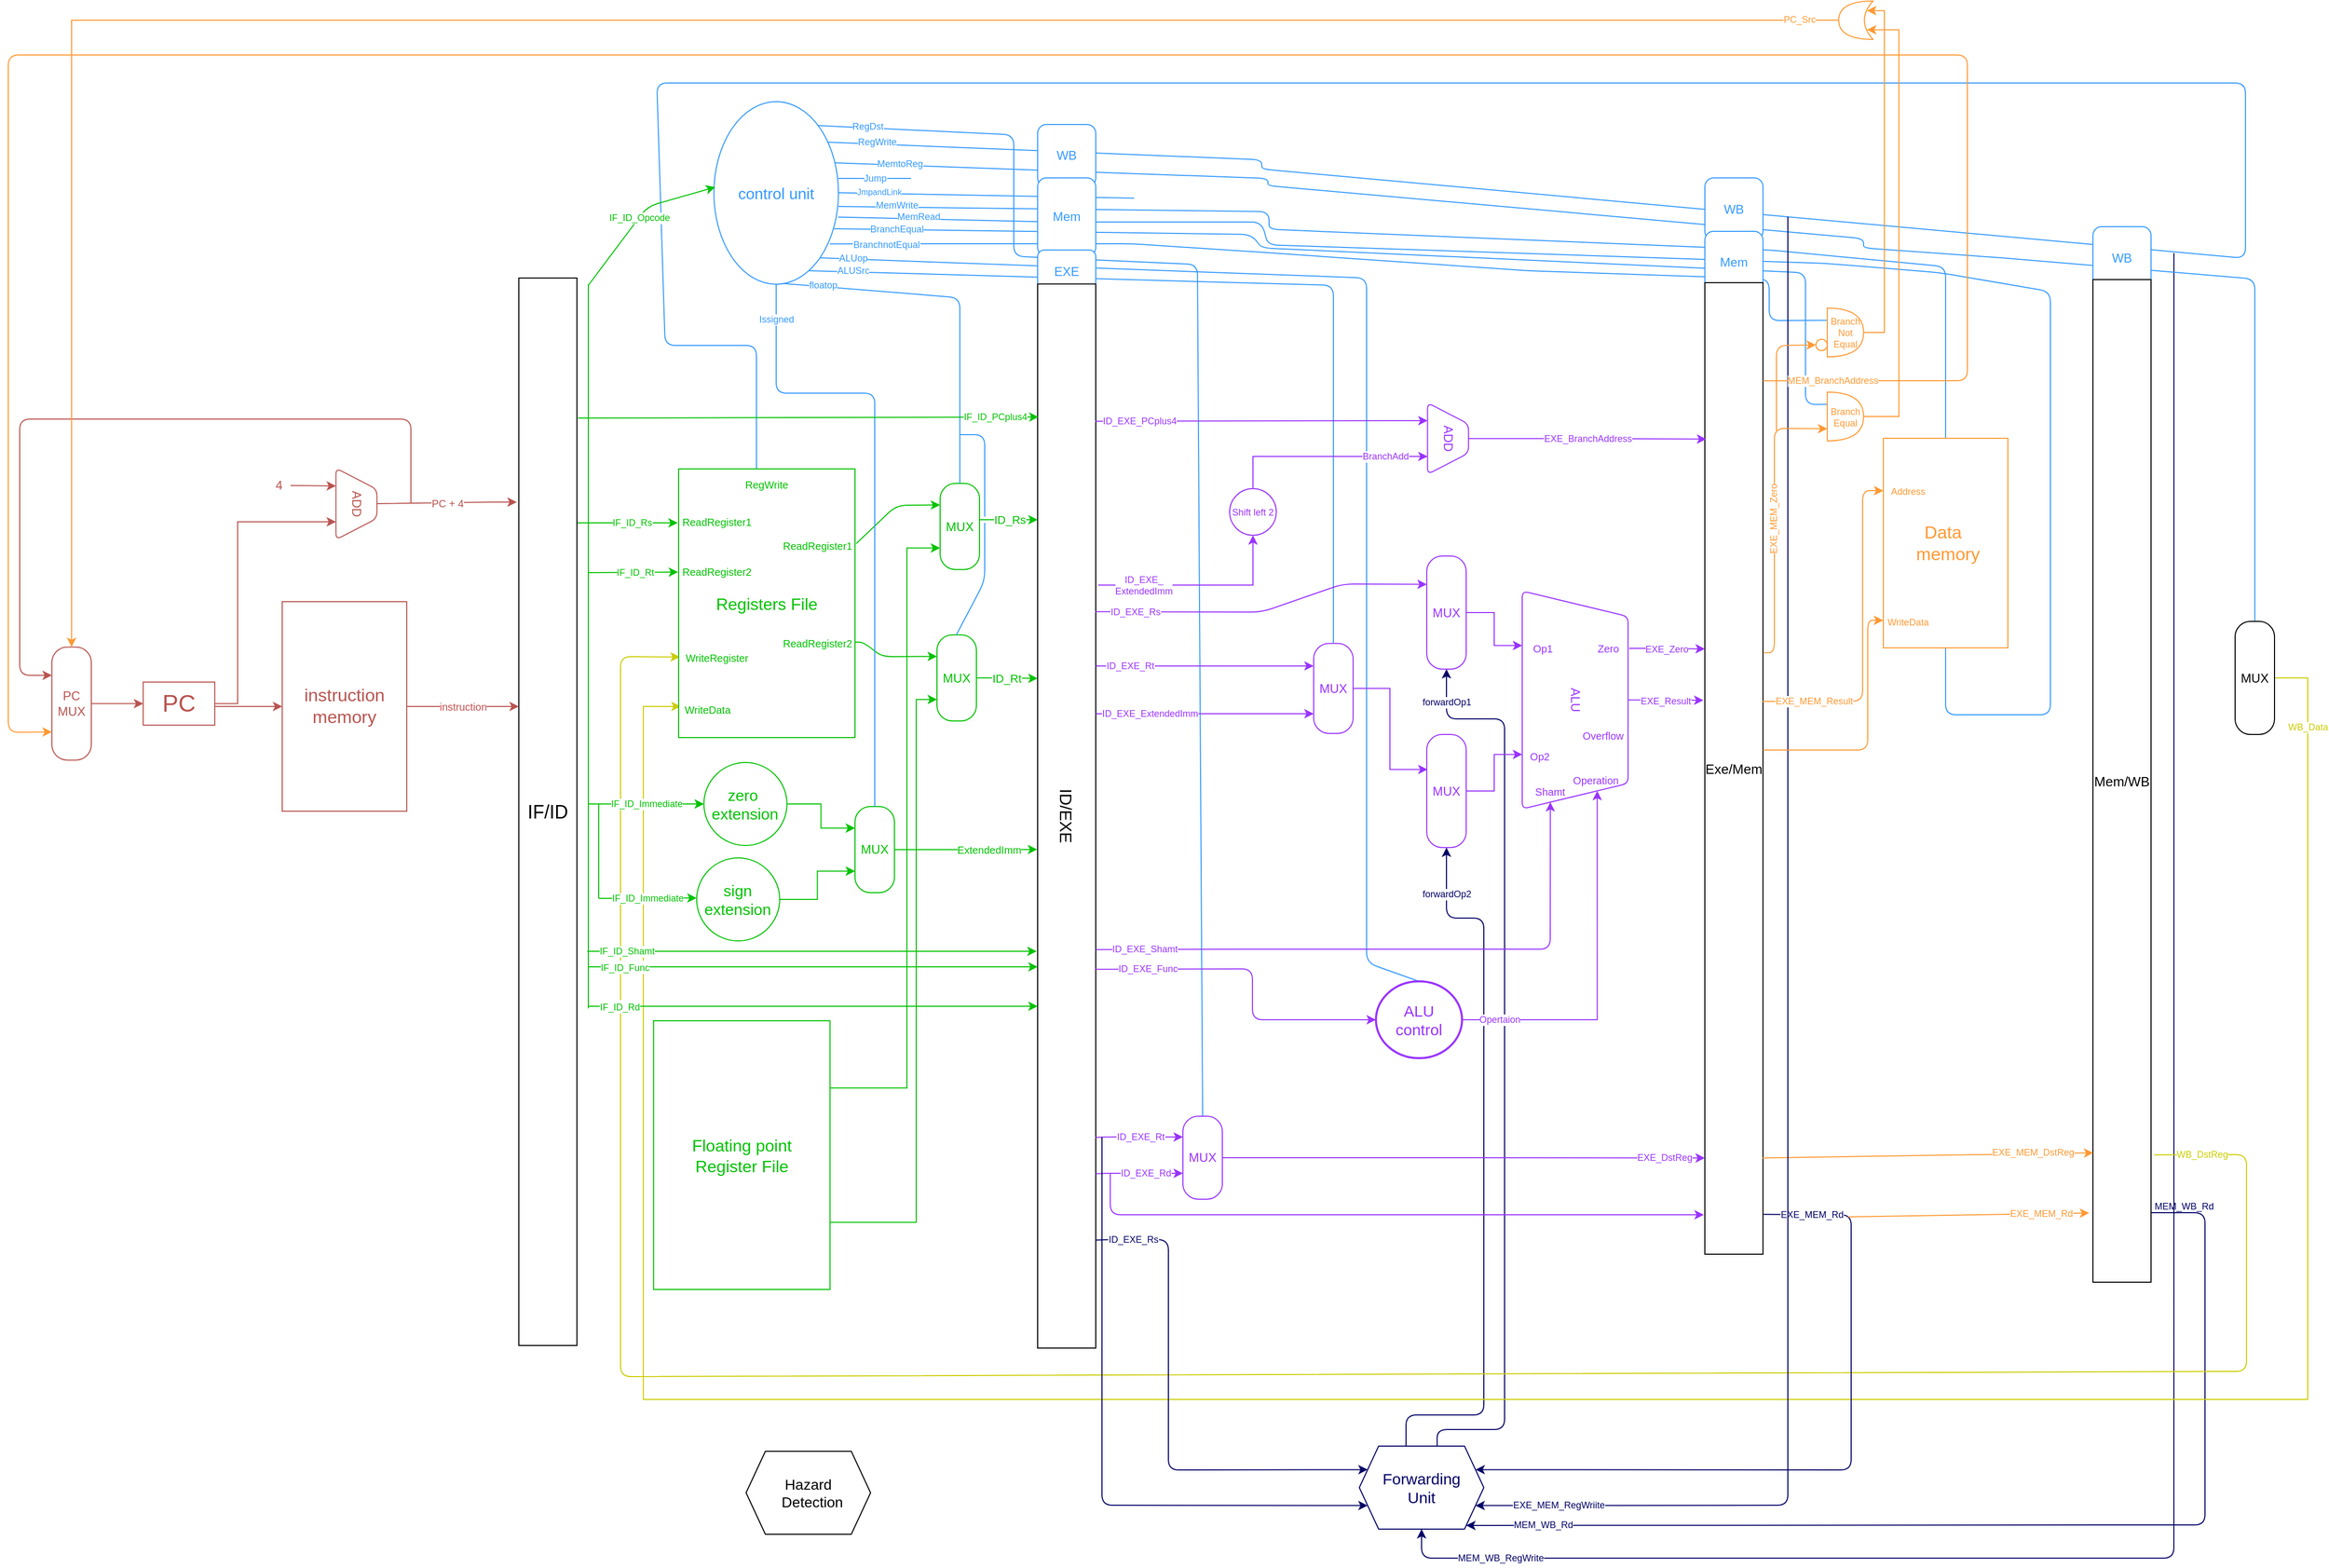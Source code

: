 <mxfile version="14.1.1" type="github">
  <diagram id="FUZhbVknojldcqYKG9fJ" name="Page-1">
    <mxGraphModel dx="4412" dy="1160" grid="0" gridSize="10" guides="1" tooltips="1" connect="1" arrows="1" fold="1" page="1" pageScale="1" pageWidth="2336" pageHeight="1654" background="none" math="0" shadow="0">
      <root>
        <mxCell id="0" />
        <mxCell id="1" parent="0" />
        <mxCell id="JEvkDJspSOMSKIL867WB-57" value="MEM_WB_RegWrite" style="endArrow=classic;html=1;fontSize=9;entryX=0.5;entryY=1;entryDx=0;entryDy=0;strokeColor=#000066;fontColor=#000066;" edge="1" parent="1" target="UKt0rCFPghXX4FOB7-Do-27">
          <mxGeometry x="0.897" width="50" height="50" relative="1" as="geometry">
            <mxPoint x="-182.95" y="269" as="sourcePoint" />
            <mxPoint x="-484.002" y="1513.156" as="targetPoint" />
            <Array as="points">
              <mxPoint x="-182.95" y="972.84" />
              <mxPoint x="-183" y="1527" />
              <mxPoint x="-908" y="1527" />
            </Array>
            <mxPoint as="offset" />
          </mxGeometry>
        </mxCell>
        <mxCell id="JEvkDJspSOMSKIL867WB-53" value="MEM_WB_Rd" style="endArrow=classic;html=1;strokeColor=#000066;fontSize=9;fontColor=#000066;entryX=0.858;entryY=0.956;entryDx=0;entryDy=0;entryPerimeter=0;" edge="1" parent="1" target="UKt0rCFPghXX4FOB7-Do-27">
          <mxGeometry x="0.861" width="50" height="50" relative="1" as="geometry">
            <mxPoint x="-205" y="1194" as="sourcePoint" />
            <mxPoint x="-634" y="1409" as="targetPoint" />
            <Array as="points">
              <mxPoint x="-153" y="1194" />
              <mxPoint x="-153" y="1495" />
            </Array>
            <mxPoint as="offset" />
          </mxGeometry>
        </mxCell>
        <mxCell id="JEvkDJspSOMSKIL867WB-44" value="forwardOp1" style="endArrow=classic;html=1;fontSize=9;exitX=0.625;exitY=0;exitDx=0;exitDy=0;entryX=0.5;entryY=1;entryDx=0;entryDy=0;strokeColor=#000066;fontColor=#000066;horizontal=1;" edge="1" parent="1" source="UKt0rCFPghXX4FOB7-Do-27" target="UKt0rCFPghXX4FOB7-Do-16">
          <mxGeometry x="0.927" width="50" height="50" relative="1" as="geometry">
            <mxPoint x="-846.052" y="1451.684" as="sourcePoint" />
            <mxPoint x="-874.0" y="852.0" as="targetPoint" />
            <Array as="points">
              <mxPoint x="-893" y="1403" />
              <mxPoint x="-828" y="1403" />
              <mxPoint x="-828" y="718" />
              <mxPoint x="-884" y="718" />
            </Array>
            <mxPoint as="offset" />
          </mxGeometry>
        </mxCell>
        <mxCell id="JEvkDJspSOMSKIL867WB-43" value="forwardOp2" style="endArrow=classic;html=1;fontSize=9;exitX=0.375;exitY=0;exitDx=0;exitDy=0;entryX=0.5;entryY=1;entryDx=0;entryDy=0;strokeColor=#000066;fontColor=#000066;horizontal=1;" edge="1" parent="1" source="UKt0rCFPghXX4FOB7-Do-27" target="UKt0rCFPghXX4FOB7-Do-17">
          <mxGeometry x="0.871" width="50" height="50" relative="1" as="geometry">
            <mxPoint x="-939" y="1277" as="sourcePoint" />
            <mxPoint x="-889" y="1227" as="targetPoint" />
            <Array as="points">
              <mxPoint x="-923" y="1389" />
              <mxPoint x="-848" y="1389" />
              <mxPoint x="-848" y="1130" />
              <mxPoint x="-848" y="910" />
              <mxPoint x="-884" y="910" />
            </Array>
            <mxPoint as="offset" />
          </mxGeometry>
        </mxCell>
        <mxCell id="VB7SxKn7EFe_iuw59Z2b-35" value="JmpandLink" style="endArrow=none;html=1;fontSize=8;strokeColor=#3399FF;fontColor=#3399FF;endFill=0;" parent="1" edge="1">
          <mxGeometry x="-0.726" y="1" width="50" height="50" relative="1" as="geometry">
            <mxPoint x="-1470" y="210.71" as="sourcePoint" />
            <mxPoint x="-1185" y="216" as="targetPoint" />
            <mxPoint as="offset" />
          </mxGeometry>
        </mxCell>
        <mxCell id="VB7SxKn7EFe_iuw59Z2b-38" value="BranchEqual" style="endArrow=none;html=1;fontSize=9;strokeColor=#3399FF;fontColor=#3399FF;endFill=0;exitX=0.964;exitY=0.696;exitDx=0;exitDy=0;exitPerimeter=0;entryX=0;entryY=0.25;entryDx=0;entryDy=0;entryPerimeter=0;" parent="1" target="JEvkDJspSOMSKIL867WB-31" edge="1" source="UKt0rCFPghXX4FOB7-Do-11">
          <mxGeometry x="-0.889" width="50" height="50" relative="1" as="geometry">
            <mxPoint x="-1477" y="251" as="sourcePoint" />
            <mxPoint x="-508" y="293" as="targetPoint" />
            <mxPoint as="offset" />
            <Array as="points">
              <mxPoint x="-1072" y="251" />
              <mxPoint x="-1062" y="264" />
              <mxPoint x="-538" y="288" />
              <mxPoint x="-538" y="415" />
            </Array>
          </mxGeometry>
        </mxCell>
        <mxCell id="VB7SxKn7EFe_iuw59Z2b-39" value="BranchnotEqual" style="endArrow=none;html=1;fontSize=9;strokeColor=#3399FF;fontColor=#3399FF;endFill=0;exitX=0.931;exitY=0.779;exitDx=0;exitDy=0;exitPerimeter=0;entryX=0;entryY=0.25;entryDx=0;entryDy=0;entryPerimeter=0;" parent="1" target="JEvkDJspSOMSKIL867WB-67" edge="1" source="UKt0rCFPghXX4FOB7-Do-11">
          <mxGeometry x="-0.891" y="-1" width="50" height="50" relative="1" as="geometry">
            <mxPoint x="-1482" y="262" as="sourcePoint" />
            <mxPoint x="-525" y="297" as="targetPoint" />
            <mxPoint as="offset" />
            <Array as="points">
              <mxPoint x="-1282" y="260" />
              <mxPoint x="-1187" y="260" />
              <mxPoint x="-1080" y="267" />
              <mxPoint x="-804" y="286" />
              <mxPoint x="-573" y="294" />
              <mxPoint x="-573" y="334" />
            </Array>
          </mxGeometry>
        </mxCell>
        <mxCell id="VB7SxKn7EFe_iuw59Z2b-31" value="RegDst" style="endArrow=none;html=1;fontSize=9;strokeColor=#3399FF;fontColor=#3399FF;endFill=0;entryX=0.5;entryY=0;entryDx=0;entryDy=0;" parent="1" target="7TlwpzO_HOsOdfMENnGN-11" edge="1">
          <mxGeometry x="-0.926" y="1" width="50" height="50" relative="1" as="geometry">
            <mxPoint x="-1490" y="146" as="sourcePoint" />
            <mxPoint x="-1278" y="151" as="targetPoint" />
            <Array as="points">
              <mxPoint x="-1301" y="155" />
              <mxPoint x="-1301" y="272" />
              <mxPoint x="-1124" y="280" />
            </Array>
            <mxPoint as="offset" />
          </mxGeometry>
        </mxCell>
        <mxCell id="JEvkDJspSOMSKIL867WB-29" value="WB_Data" style="edgeStyle=orthogonalEdgeStyle;rounded=0;orthogonalLoop=1;jettySize=auto;html=1;exitX=1;exitY=0.5;exitDx=0;exitDy=0;endArrow=classic;endFill=1;strokeColor=#CCCC00;fontSize=9;fontColor=#CCCC00;entryX=0.012;entryY=0.884;entryDx=0;entryDy=0;entryPerimeter=0;horizontal=1;" edge="1" parent="1" source="UKt0rCFPghXX4FOB7-Do-29" target="UKt0rCFPghXX4FOB7-Do-9">
          <mxGeometry x="-0.948" relative="1" as="geometry">
            <mxPoint x="-54.0" y="1386.0" as="targetPoint" />
            <Array as="points">
              <mxPoint x="-54" y="679" />
              <mxPoint x="-54" y="1374" />
              <mxPoint x="-1658" y="1374" />
              <mxPoint x="-1658" y="706" />
            </Array>
            <mxPoint as="offset" />
          </mxGeometry>
        </mxCell>
        <mxCell id="JEvkDJspSOMSKIL867WB-28" value="WB_DstReg" style="endArrow=classic;html=1;fontSize=9;exitX=1.054;exitY=0.873;exitDx=0;exitDy=0;exitPerimeter=0;entryX=0.007;entryY=0.7;entryDx=0;entryDy=0;entryPerimeter=0;strokeColor=#CCCC00;fontColor=#CCCC00;" edge="1" parent="1" source="UKt0rCFPghXX4FOB7-Do-6" target="UKt0rCFPghXX4FOB7-Do-9">
          <mxGeometry x="-0.965" width="50" height="50" relative="1" as="geometry">
            <mxPoint x="-807" y="1130" as="sourcePoint" />
            <mxPoint x="-77" y="1138" as="targetPoint" />
            <Array as="points">
              <mxPoint x="-113" y="1138" />
              <mxPoint x="-113" y="1347" />
              <mxPoint x="-1680" y="1352" />
              <mxPoint x="-1680" y="658" />
            </Array>
            <mxPoint as="offset" />
          </mxGeometry>
        </mxCell>
        <mxCell id="VB7SxKn7EFe_iuw59Z2b-41" value="ALUSrc" style="endArrow=none;html=1;fontSize=9;strokeColor=#3399FF;fontColor=#3399FF;endFill=0;entryX=0.5;entryY=0;entryDx=0;entryDy=0;" parent="1" target="JEvkDJspSOMSKIL867WB-37" edge="1">
          <mxGeometry x="-0.901" y="1" width="50" height="50" relative="1" as="geometry">
            <mxPoint x="-1498" y="286" as="sourcePoint" />
            <mxPoint x="-1441" y="286" as="targetPoint" />
            <mxPoint as="offset" />
            <Array as="points">
              <mxPoint x="-993" y="300" />
            </Array>
          </mxGeometry>
        </mxCell>
        <mxCell id="VB7SxKn7EFe_iuw59Z2b-40" value="ALUop" style="endArrow=none;html=1;fontSize=9;strokeColor=#3399FF;fontColor=#3399FF;endFill=0;entryX=0.5;entryY=0;entryDx=0;entryDy=0;entryPerimeter=0;" parent="1" target="UKt0rCFPghXX4FOB7-Do-15" edge="1">
          <mxGeometry x="-0.947" y="1" width="50" height="50" relative="1" as="geometry">
            <mxPoint x="-1489" y="273.5" as="sourcePoint" />
            <mxPoint x="-1432" y="273.5" as="targetPoint" />
            <mxPoint as="offset" />
            <Array as="points">
              <mxPoint x="-961" y="293" />
              <mxPoint x="-961" y="920" />
              <mxPoint x="-961" y="953" />
            </Array>
          </mxGeometry>
        </mxCell>
        <mxCell id="VB7SxKn7EFe_iuw59Z2b-47" value="RegWrite" style="endArrow=none;html=1;fontSize=9;strokeColor=#3399FF;fontColor=#3399FF;endFill=0;entryX=0.25;entryY=0;entryDx=0;entryDy=0;" parent="1" target="HnmR9eoODCfxTX8oJJkG-3" edge="1">
          <mxGeometry x="-0.973" y="2" width="50" height="50" relative="1" as="geometry">
            <mxPoint x="-1481" y="162" as="sourcePoint" />
            <mxPoint x="-174" y="270" as="targetPoint" />
            <Array as="points">
              <mxPoint x="-1062" y="179" />
              <mxPoint x="-1062" y="188" />
              <mxPoint x="-478" y="241" />
              <mxPoint x="-114" y="274" />
              <mxPoint x="-114" y="105" />
              <mxPoint x="-1557" y="105" />
              <mxPoint x="-1645" y="105" />
              <mxPoint x="-1637" y="358" />
              <mxPoint x="-1549" y="358" />
            </Array>
            <mxPoint as="offset" />
          </mxGeometry>
        </mxCell>
        <mxCell id="VB7SxKn7EFe_iuw59Z2b-33" value="MemtoReg" style="endArrow=none;html=1;fontSize=9;strokeColor=#3399FF;fontColor=#3399FF;endFill=0;entryX=0.5;entryY=0;entryDx=0;entryDy=0;" parent="1" target="UKt0rCFPghXX4FOB7-Do-29" edge="1">
          <mxGeometry x="-0.927" y="1" width="50" height="50" relative="1" as="geometry">
            <mxPoint x="-1473" y="182" as="sourcePoint" />
            <mxPoint x="-1416" y="182" as="targetPoint" />
            <Array as="points">
              <mxPoint x="-1056" y="197" />
              <mxPoint x="-1056" y="204" />
              <mxPoint x="-482" y="255" />
              <mxPoint x="-482" y="264" />
              <mxPoint x="-343" y="274" />
              <mxPoint x="-105" y="294" />
            </Array>
            <mxPoint as="offset" />
          </mxGeometry>
        </mxCell>
        <mxCell id="VB7SxKn7EFe_iuw59Z2b-37" value="MemRead" style="endArrow=none;html=1;fontSize=9;strokeColor=#3399FF;fontColor=#3399FF;endFill=0;entryX=0.5;entryY=1;entryDx=0;entryDy=0;exitX=0.997;exitY=0.632;exitDx=0;exitDy=0;exitPerimeter=0;" parent="1" target="UKt0rCFPghXX4FOB7-Do-31" edge="1" source="UKt0rCFPghXX4FOB7-Do-11">
          <mxGeometry x="-0.912" y="2" width="50" height="50" relative="1" as="geometry">
            <mxPoint x="-1473" y="239" as="sourcePoint" />
            <mxPoint x="-1398" y="239" as="targetPoint" />
            <Array as="points">
              <mxPoint x="-1264" y="239" />
              <mxPoint x="-1160" y="239" />
              <mxPoint x="-1105" y="239" />
              <mxPoint x="-1062" y="239" />
              <mxPoint x="-1056" y="261" />
              <mxPoint x="-517" y="279" />
              <mxPoint x="-408" y="288" />
              <mxPoint x="-302" y="306" />
              <mxPoint x="-302" y="714" />
              <mxPoint x="-403" y="714" />
            </Array>
            <mxPoint as="offset" />
          </mxGeometry>
        </mxCell>
        <mxCell id="VB7SxKn7EFe_iuw59Z2b-36" value="MemWrite" style="endArrow=none;html=1;fontSize=9;strokeColor=#3399FF;fontColor=#3399FF;align=right;endFill=0;entryX=0.5;entryY=0;entryDx=0;entryDy=0;" parent="1" target="UKt0rCFPghXX4FOB7-Do-31" edge="1">
          <mxGeometry x="-0.876" y="2" width="50" height="50" relative="1" as="geometry">
            <mxPoint x="-1470" y="224" as="sourcePoint" />
            <mxPoint x="-1344" y="224" as="targetPoint" />
            <Array as="points">
              <mxPoint x="-1055" y="229" />
              <mxPoint x="-1055" y="246" />
              <mxPoint x="-573" y="266" />
              <mxPoint x="-403" y="282" />
            </Array>
            <mxPoint as="offset" />
          </mxGeometry>
        </mxCell>
        <mxCell id="VB7SxKn7EFe_iuw59Z2b-50" value="&lt;font style=&quot;font-size: 12px&quot;&gt;WB&lt;/font&gt;" style="rounded=1;whiteSpace=wrap;html=1;fontSize=8;fontColor=#3399FF;strokeColor=#3399FF;" parent="1" vertex="1">
          <mxGeometry x="-261" y="243.5" width="56" height="60" as="geometry" />
        </mxCell>
        <mxCell id="VB7SxKn7EFe_iuw59Z2b-48" value="&lt;font style=&quot;font-size: 12px&quot;&gt;WB&lt;/font&gt;" style="rounded=1;whiteSpace=wrap;html=1;fontSize=8;fontColor=#3399FF;strokeColor=#3399FF;fontStyle=0" parent="1" vertex="1">
          <mxGeometry x="-634.99" y="196.5" width="56" height="60" as="geometry" />
        </mxCell>
        <mxCell id="VB7SxKn7EFe_iuw59Z2b-49" value="&lt;font style=&quot;font-size: 12px&quot;&gt;Mem&lt;/font&gt;" style="rounded=1;whiteSpace=wrap;html=1;fontSize=8;fontColor=#3399FF;strokeColor=#3399FF;" parent="1" vertex="1">
          <mxGeometry x="-635" y="248" width="56" height="60" as="geometry" />
        </mxCell>
        <mxCell id="VB7SxKn7EFe_iuw59Z2b-46" value="&lt;font style=&quot;font-size: 12px&quot;&gt;WB&lt;/font&gt;" style="rounded=1;whiteSpace=wrap;html=1;fontSize=8;fontColor=#3399FF;strokeColor=#3399FF;" parent="1" vertex="1">
          <mxGeometry x="-1277.99" y="145" width="56" height="60" as="geometry" />
        </mxCell>
        <mxCell id="VB7SxKn7EFe_iuw59Z2b-45" value="&lt;font style=&quot;font-size: 12px&quot;&gt;Mem&lt;/font&gt;" style="rounded=1;whiteSpace=wrap;html=1;fontSize=8;fontColor=#3399FF;strokeColor=#3399FF;" parent="1" vertex="1">
          <mxGeometry x="-1278" y="196.5" width="56" height="75.5" as="geometry" />
        </mxCell>
        <mxCell id="VB7SxKn7EFe_iuw59Z2b-44" value="&lt;font style=&quot;font-size: 12px&quot;&gt;EXE&lt;/font&gt;" style="rounded=1;whiteSpace=wrap;html=1;fontSize=8;fontColor=#3399FF;strokeColor=#3399FF;" parent="1" vertex="1">
          <mxGeometry x="-1278" y="266" width="56" height="42" as="geometry" />
        </mxCell>
        <mxCell id="7TlwpzO_HOsOdfMENnGN-18" value="IF_ID_Rs" style="edgeStyle=elbowEdgeStyle;rounded=0;orthogonalLoop=1;jettySize=auto;elbow=vertical;html=1;entryX=-0.005;entryY=0.201;entryDx=0;entryDy=0;endArrow=classic;endFill=1;fontColor=#00C200;exitX=1.002;exitY=0.212;exitDx=0;exitDy=0;exitPerimeter=0;entryPerimeter=0;fontSize=9;spacingLeft=16;strokeColor=#00C200;" parent="1" target="UKt0rCFPghXX4FOB7-Do-9" edge="1">
          <mxGeometry x="0.352" relative="1" as="geometry">
            <Array as="points">
              <mxPoint x="-1704.11" y="529" />
            </Array>
            <mxPoint x="-1721.998" y="592.424" as="sourcePoint" />
            <mxPoint as="offset" />
          </mxGeometry>
        </mxCell>
        <mxCell id="UKt0rCFPghXX4FOB7-Do-1" value="&lt;font style=&quot;font-size: 18px&quot;&gt;IF/ID&lt;/font&gt;" style="rounded=0;whiteSpace=wrap;html=1;" parent="1" vertex="1">
          <mxGeometry x="-1778" y="293" width="56" height="1029" as="geometry" />
        </mxCell>
        <mxCell id="YYx74QZVLRJWQak4ZVne-2" value="" style="edgeStyle=orthogonalEdgeStyle;rounded=0;orthogonalLoop=1;jettySize=auto;html=1;entryX=0;entryY=0.5;entryDx=0;entryDy=0;strokeColor=#B85450;fontColor=#B85450;" parent="1" source="UKt0rCFPghXX4FOB7-Do-2" target="UKt0rCFPghXX4FOB7-Do-8" edge="1">
          <mxGeometry relative="1" as="geometry">
            <Array as="points">
              <mxPoint x="-2054" y="706" />
              <mxPoint x="-2054" y="706" />
            </Array>
          </mxGeometry>
        </mxCell>
        <mxCell id="YYx74QZVLRJWQak4ZVne-6" value="PC + 4" style="edgeStyle=orthogonalEdgeStyle;rounded=0;orthogonalLoop=1;jettySize=auto;html=1;fontSize=10;strokeColor=#B85450;fontColor=#B85450;" parent="1" source="7TlwpzO_HOsOdfMENnGN-1" edge="1">
          <mxGeometry relative="1" as="geometry">
            <Array as="points">
              <mxPoint x="-1803" y="509" />
              <mxPoint x="-1780" y="509" />
            </Array>
            <mxPoint x="-1780" y="509" as="targetPoint" />
          </mxGeometry>
        </mxCell>
        <mxCell id="UKt0rCFPghXX4FOB7-Do-2" value="&lt;font style=&quot;font-size: 23px&quot; color=&quot;#b85450&quot;&gt;PC&lt;/font&gt;" style="rounded=0;whiteSpace=wrap;html=1;strokeColor=#B85450;" parent="1" vertex="1">
          <mxGeometry x="-2140" y="682.5" width="69" height="41.5" as="geometry" />
        </mxCell>
        <mxCell id="UKt0rCFPghXX4FOB7-Do-4" value="&lt;font style=&quot;font-size: 13px&quot;&gt;Exe/Mem&lt;/font&gt;" style="rounded=0;whiteSpace=wrap;html=1;" parent="1" vertex="1">
          <mxGeometry x="-634.99" y="297.5" width="56" height="936.5" as="geometry" />
        </mxCell>
        <mxCell id="UKt0rCFPghXX4FOB7-Do-6" value="&lt;font style=&quot;font-size: 13px&quot;&gt;Mem/WB&lt;/font&gt;" style="rounded=0;whiteSpace=wrap;html=1;" parent="1" vertex="1">
          <mxGeometry x="-261" y="294.5" width="56" height="966.5" as="geometry" />
        </mxCell>
        <mxCell id="YYx74QZVLRJWQak4ZVne-4" value="&lt;font style=&quot;font-size: 10px;&quot;&gt;instruction&lt;/font&gt;" style="edgeStyle=orthogonalEdgeStyle;rounded=0;orthogonalLoop=1;jettySize=auto;html=1;fontSize=10;fillColor=#f8cecc;fontColor=#C44F4F;strokeColor=#B85450;" parent="1" source="UKt0rCFPghXX4FOB7-Do-8" edge="1">
          <mxGeometry relative="1" as="geometry">
            <Array as="points">
              <mxPoint x="-1803" y="706" />
              <mxPoint x="-1803" y="706" />
            </Array>
            <mxPoint x="-1778" y="706" as="targetPoint" />
          </mxGeometry>
        </mxCell>
        <mxCell id="UKt0rCFPghXX4FOB7-Do-8" value="&lt;font style=&quot;font-size: 17px&quot;&gt;instruction memory&lt;/font&gt;" style="rounded=0;whiteSpace=wrap;html=1;strokeColor=#B85450;fontColor=#B85450;" parent="1" vertex="1">
          <mxGeometry x="-2006" y="605" width="120" height="202" as="geometry" />
        </mxCell>
        <mxCell id="UKt0rCFPghXX4FOB7-Do-9" value="&lt;font style=&quot;font-size: 16px&quot;&gt;Registers File&lt;/font&gt;" style="rounded=0;whiteSpace=wrap;html=1;fontColor=#00C200;strokeColor=#00C200;" parent="1" vertex="1">
          <mxGeometry x="-1624" y="477" width="170" height="259" as="geometry" />
        </mxCell>
        <mxCell id="UKt0rCFPghXX4FOB7-Do-11" value="&lt;font style=&quot;font-size: 15px&quot;&gt;control unit&lt;/font&gt;" style="ellipse;whiteSpace=wrap;html=1;fontColor=#3399FF;strokeColor=#3399FF;" parent="1" vertex="1">
          <mxGeometry x="-1590" y="123" width="120" height="176" as="geometry" />
        </mxCell>
        <mxCell id="VB7SxKn7EFe_iuw59Z2b-4" style="edgeStyle=orthogonalEdgeStyle;rounded=0;orthogonalLoop=1;jettySize=auto;html=1;exitX=1;exitY=0.5;exitDx=0;exitDy=0;strokeColor=#00C200;entryX=0;entryY=0.75;entryDx=0;entryDy=0;" parent="1" source="UKt0rCFPghXX4FOB7-Do-12" target="VB7SxKn7EFe_iuw59Z2b-13" edge="1">
          <mxGeometry relative="1" as="geometry">
            <mxPoint x="-1283.396" y="891.571" as="targetPoint" />
          </mxGeometry>
        </mxCell>
        <mxCell id="UKt0rCFPghXX4FOB7-Do-12" value="&lt;font style=&quot;font-size: 15px&quot;&gt;sign &lt;br&gt;extension&lt;/font&gt;" style="ellipse;whiteSpace=wrap;html=1;aspect=fixed;fontColor=#00C200;strokeColor=#00C200;" parent="1" vertex="1">
          <mxGeometry x="-1606.61" y="852" width="80" height="80" as="geometry" />
        </mxCell>
        <mxCell id="VB7SxKn7EFe_iuw59Z2b-3" style="edgeStyle=orthogonalEdgeStyle;rounded=0;orthogonalLoop=1;jettySize=auto;html=1;exitX=1;exitY=0.5;exitDx=0;exitDy=0;strokeColor=#00C200;entryX=0;entryY=0.25;entryDx=0;entryDy=0;" parent="1" source="UKt0rCFPghXX4FOB7-Do-13" target="VB7SxKn7EFe_iuw59Z2b-13" edge="1">
          <mxGeometry relative="1" as="geometry">
            <mxPoint x="-1285.681" y="800.143" as="targetPoint" />
          </mxGeometry>
        </mxCell>
        <mxCell id="UKt0rCFPghXX4FOB7-Do-13" value="&lt;font style=&quot;font-size: 15px&quot;&gt;zero&amp;nbsp;&lt;br&gt;extension&lt;/font&gt;" style="ellipse;whiteSpace=wrap;html=1;aspect=fixed;fontColor=#00C200;strokeColor=#00C200;" parent="1" vertex="1">
          <mxGeometry x="-1599.61" y="760" width="80" height="80" as="geometry" />
        </mxCell>
        <mxCell id="JEvkDJspSOMSKIL867WB-10" value="Opertaion" style="edgeStyle=orthogonalEdgeStyle;rounded=0;orthogonalLoop=1;jettySize=auto;html=1;exitX=1;exitY=0.5;exitDx=0;exitDy=0;exitPerimeter=0;entryX=1;entryY=0.25;entryDx=0;entryDy=0;endArrow=classic;endFill=1;strokeColor=#9933FF;fontSize=9;fontColor=#9933FF;" edge="1" parent="1" source="UKt0rCFPghXX4FOB7-Do-15" target="UKt0rCFPghXX4FOB7-Do-26">
          <mxGeometry x="-0.797" relative="1" as="geometry">
            <Array as="points">
              <mxPoint x="-739" y="1008" />
            </Array>
            <mxPoint as="offset" />
          </mxGeometry>
        </mxCell>
        <mxCell id="UKt0rCFPghXX4FOB7-Do-15" value="&lt;font style=&quot;font-size: 15px&quot;&gt;ALU&lt;br&gt;control&lt;/font&gt;" style="strokeWidth=2;html=1;shape=mxgraph.flowchart.start_2;whiteSpace=wrap;strokeColor=#9933FF;fontColor=#9933FF;" parent="1" vertex="1">
          <mxGeometry x="-952" y="971" width="83" height="74" as="geometry" />
        </mxCell>
        <mxCell id="JEvkDJspSOMSKIL867WB-12" style="edgeStyle=orthogonalEdgeStyle;rounded=0;orthogonalLoop=1;jettySize=auto;html=1;exitX=1;exitY=0.5;exitDx=0;exitDy=0;entryX=0.25;entryY=1;entryDx=0;entryDy=0;endArrow=classic;endFill=1;fontSize=9;fontColor=#9933FF;strokeColor=#9933FF;" edge="1" parent="1" source="UKt0rCFPghXX4FOB7-Do-16" target="UKt0rCFPghXX4FOB7-Do-26">
          <mxGeometry relative="1" as="geometry" />
        </mxCell>
        <mxCell id="UKt0rCFPghXX4FOB7-Do-16" value="MUX&lt;span style=&quot;font-family: monospace; font-size: 0px;&quot;&gt;%3CmxGraphModel%3E%3Croot%3E%3CmxCell%20id%3D%220%22%2F%3E%3CmxCell%20id%3D%221%22%20parent%3D%220%22%2F%3E%3CmxCell%20id%3D%222%22%20value%3D%22%22%20style%3D%22rounded%3D1%3BwhiteSpace%3Dwrap%3Bhtml%3D1%3BarcSize%3D39%3B%22%20vertex%3D%221%22%20parent%3D%221%22%3E%3CmxGeometry%20x%3D%22-1112%22%20y%3D%22420%22%20width%3D%2238%22%20height%3D%22109%22%20as%3D%22geometry%22%2F%3E%3C%2FmxCell%3E%3C%2Froot%3E%3C%2FmxGraphModel%3E&lt;/span&gt;" style="rounded=1;whiteSpace=wrap;html=1;arcSize=39;fontColor=#9933FF;strokeColor=#9933FF;" parent="1" vertex="1">
          <mxGeometry x="-903" y="561" width="38" height="109" as="geometry" />
        </mxCell>
        <mxCell id="JEvkDJspSOMSKIL867WB-13" style="edgeStyle=orthogonalEdgeStyle;rounded=0;orthogonalLoop=1;jettySize=auto;html=1;exitX=1;exitY=0.5;exitDx=0;exitDy=0;entryX=0.75;entryY=1;entryDx=0;entryDy=0;endArrow=classic;endFill=1;strokeColor=#9933FF;fontSize=9;fontColor=#9933FF;" edge="1" parent="1" source="UKt0rCFPghXX4FOB7-Do-17" target="UKt0rCFPghXX4FOB7-Do-26">
          <mxGeometry relative="1" as="geometry" />
        </mxCell>
        <mxCell id="UKt0rCFPghXX4FOB7-Do-17" value="MUX&lt;span style=&quot;font-family: monospace; font-size: 0px;&quot;&gt;%3CmxGraphModel%3E%3Croot%3E%3CmxCell%20id%3D%220%22%2F%3E%3CmxCell%20id%3D%221%22%20parent%3D%220%22%2F%3E%3CmxCell%20id%3D%222%22%20value%3D%22%22%20style%3D%22rounded%3D1%3BwhiteSpace%3Dwrap%3Bhtml%3D1%3BarcSize%3D39%3B%22%20vertex%3D%221%22%20parent%3D%221%22%3E%3CmxGeometry%20x%3D%22-1112%22%20y%3D%22420%22%20width%3D%2238%22%20height%3D%22109%22%20as%3D%22geometry%22%2F%3E%3C%2FmxCell%3E%3C%2Froot%3E%3C%2FmxGraphModel%3E&lt;/span&gt;" style="rounded=1;whiteSpace=wrap;html=1;arcSize=39;fontColor=#9933FF;strokeColor=#9933FF;" parent="1" vertex="1">
          <mxGeometry x="-903" y="733" width="38" height="109" as="geometry" />
        </mxCell>
        <mxCell id="VB7SxKn7EFe_iuw59Z2b-1" style="edgeStyle=orthogonalEdgeStyle;rounded=0;orthogonalLoop=1;jettySize=auto;html=1;exitX=1;exitY=0.5;exitDx=0;exitDy=0;entryX=0;entryY=0.5;entryDx=0;entryDy=0;strokeColor=#B85450;" parent="1" source="UKt0rCFPghXX4FOB7-Do-18" target="UKt0rCFPghXX4FOB7-Do-2" edge="1">
          <mxGeometry relative="1" as="geometry" />
        </mxCell>
        <mxCell id="UKt0rCFPghXX4FOB7-Do-18" value="&lt;font color=&quot;#b85450&quot;&gt;PC MUX&lt;/font&gt;" style="rounded=1;whiteSpace=wrap;html=1;arcSize=39;strokeColor=#B85450;" parent="1" vertex="1">
          <mxGeometry x="-2228" y="648.75" width="38" height="109" as="geometry" />
        </mxCell>
        <mxCell id="JEvkDJspSOMSKIL867WB-19" value="&lt;font style=&quot;font-size: 9px&quot;&gt;EXE_Result&lt;/font&gt;" style="edgeStyle=orthogonalEdgeStyle;rounded=0;orthogonalLoop=1;jettySize=auto;html=1;exitX=0.5;exitY=0;exitDx=0;exitDy=0;endArrow=classic;endFill=1;strokeColor=#9933FF;fontSize=10;fontColor=#9933FF;" edge="1" parent="1" source="UKt0rCFPghXX4FOB7-Do-26">
          <mxGeometry relative="1" as="geometry">
            <mxPoint x="-636.4" y="700" as="targetPoint" />
          </mxGeometry>
        </mxCell>
        <mxCell id="UKt0rCFPghXX4FOB7-Do-26" value="ALU" style="shape=trapezoid;perimeter=trapezoidPerimeter;whiteSpace=wrap;html=1;fixedSize=1;rounded=1;sketch=0;rotation=90;arcSize=12;size=24.517;fontColor=#9933FF;strokeColor=#9933FF;" parent="1" vertex="1">
          <mxGeometry x="-865" y="648.75" width="210" height="102" as="geometry" />
        </mxCell>
        <mxCell id="UKt0rCFPghXX4FOB7-Do-27" value="&lt;font style=&quot;font-size: 15px&quot;&gt;Forwarding&lt;br&gt;Unit&lt;br&gt;&lt;/font&gt;" style="shape=hexagon;perimeter=hexagonPerimeter2;whiteSpace=wrap;html=1;fixedSize=1;rounded=1;sketch=0;arcSize=0;size=18.6;strokeColor=#000066;fontColor=#000066;" parent="1" vertex="1">
          <mxGeometry x="-968" y="1419" width="120" height="80" as="geometry" />
        </mxCell>
        <mxCell id="UKt0rCFPghXX4FOB7-Do-28" value="&lt;font style=&quot;font-size: 14px&quot;&gt;Hazard&lt;br&gt;&amp;nbsp; Detection&lt;/font&gt;" style="shape=hexagon;perimeter=hexagonPerimeter2;whiteSpace=wrap;html=1;fixedSize=1;rounded=1;sketch=0;arcSize=0;size=18.6;" parent="1" vertex="1">
          <mxGeometry x="-1559" y="1424" width="120" height="80" as="geometry" />
        </mxCell>
        <mxCell id="UKt0rCFPghXX4FOB7-Do-29" value="MUX&lt;span style=&quot;color: rgba(0 , 0 , 0 , 0) ; font-family: monospace ; font-size: 0px&quot;&gt;%3CmxGraphModel%3E%3Croot%3E%3CmxCell%20id%3D%220%22%2F%3E%3CmxCell%20id%3D%221%22%20parent%3D%220%22%2F%3E%3CmxCell%20id%3D%222%22%20value%3D%22%22%20style%3D%22rounded%3D1%3BwhiteSpace%3Dwrap%3Bhtml%3D1%3BarcSize%3D39%3B%22%20vertex%3D%221%22%20parent%3D%221%22%3E%3CmxGeometry%20x%3D%22-1112%22%20y%3D%22420%22%20width%3D%2238%22%20height%3D%22109%22%20as%3D%22geometry%22%2F%3E%3C%2FmxCell%3E%3C%2Froot%3E%3C%2FmxGraphModel%3E&lt;/span&gt;" style="rounded=1;whiteSpace=wrap;html=1;arcSize=39;" parent="1" vertex="1">
          <mxGeometry x="-124" y="624" width="38" height="109" as="geometry" />
        </mxCell>
        <mxCell id="UKt0rCFPghXX4FOB7-Do-31" value="&lt;font style=&quot;font-size: 17px&quot;&gt;Data&amp;nbsp;&lt;br&gt;&amp;nbsp;memory&lt;/font&gt;" style="rounded=0;whiteSpace=wrap;html=1;strokeColor=#FF9933;fontColor=#FF9933;" parent="1" vertex="1">
          <mxGeometry x="-463" y="447.5" width="120" height="202" as="geometry" />
        </mxCell>
        <mxCell id="HnmR9eoODCfxTX8oJJkG-1" value="ReadRegister1" style="text;html=1;fillColor=none;align=center;verticalAlign=middle;whiteSpace=wrap;rounded=0;fontSize=10;fontColor=#00C200;strokeColor=#FFFFFF;" parent="1" vertex="1">
          <mxGeometry x="-1607" y="518" width="40" height="20" as="geometry" />
        </mxCell>
        <mxCell id="HnmR9eoODCfxTX8oJJkG-2" value="ReadRegister2" style="text;html=1;fillColor=none;align=center;verticalAlign=middle;whiteSpace=wrap;rounded=0;fontSize=10;fontColor=#00C200;strokeColor=#FFFFFF;" parent="1" vertex="1">
          <mxGeometry x="-1607" y="566" width="40" height="20" as="geometry" />
        </mxCell>
        <mxCell id="HnmR9eoODCfxTX8oJJkG-3" value="RegWrite" style="text;html=1;fillColor=none;align=center;verticalAlign=middle;whiteSpace=wrap;rounded=0;fontSize=10;fontColor=#00C200;strokeColor=#FFFFFF;" parent="1" vertex="1">
          <mxGeometry x="-1559" y="482" width="40" height="20" as="geometry" />
        </mxCell>
        <mxCell id="HnmR9eoODCfxTX8oJJkG-4" value="WriteRegister" style="text;html=1;fillColor=none;align=center;verticalAlign=middle;whiteSpace=wrap;rounded=0;fontSize=10;fontColor=#00C200;strokeColor=#FFFFFF;" parent="1" vertex="1">
          <mxGeometry x="-1607" y="649" width="40" height="20" as="geometry" />
        </mxCell>
        <mxCell id="HnmR9eoODCfxTX8oJJkG-5" value="WriteData" style="text;html=1;fillColor=none;align=center;verticalAlign=middle;whiteSpace=wrap;rounded=0;fontSize=10;fontColor=#00C200;strokeColor=#FFFFFF;" parent="1" vertex="1">
          <mxGeometry x="-1616" y="698.5" width="40" height="20" as="geometry" />
        </mxCell>
        <mxCell id="HnmR9eoODCfxTX8oJJkG-6" value="ReadRegister1" style="text;html=1;fillColor=none;align=center;verticalAlign=middle;whiteSpace=wrap;rounded=0;fontSize=10;fontColor=#00C200;strokeColor=#FFFFFF;" parent="1" vertex="1">
          <mxGeometry x="-1510" y="541" width="40" height="20" as="geometry" />
        </mxCell>
        <mxCell id="HnmR9eoODCfxTX8oJJkG-7" value="ReadRegister2" style="text;html=1;fillColor=none;align=center;verticalAlign=middle;whiteSpace=wrap;rounded=0;fontSize=10;fontColor=#00C200;strokeColor=#FFFFFF;" parent="1" vertex="1">
          <mxGeometry x="-1510" y="635" width="40" height="20" as="geometry" />
        </mxCell>
        <mxCell id="7TlwpzO_HOsOdfMENnGN-1" value="&lt;font color=&quot;#b85450&quot;&gt;ADD&lt;/font&gt;" style="shape=trapezoid;perimeter=trapezoidPerimeter;whiteSpace=wrap;html=1;fixedSize=1;rounded=1;sketch=0;rotation=90;arcSize=12;size=20.5;strokeColor=#B85450;" parent="1" vertex="1">
          <mxGeometry x="-1969" y="491" width="69" height="39.5" as="geometry" />
        </mxCell>
        <mxCell id="7TlwpzO_HOsOdfMENnGN-2" value="" style="edgeStyle=orthogonalEdgeStyle;rounded=0;orthogonalLoop=1;jettySize=auto;html=1;fontSize=10;strokeColor=#B85450;fontColor=#B85450;entryX=0.75;entryY=1;entryDx=0;entryDy=0;" parent="1" source="UKt0rCFPghXX4FOB7-Do-2" target="7TlwpzO_HOsOdfMENnGN-1" edge="1">
          <mxGeometry relative="1" as="geometry">
            <Array as="points">
              <mxPoint x="-2049" y="703" />
              <mxPoint x="-2049" y="528" />
            </Array>
            <mxPoint x="-2071" y="703.25" as="sourcePoint" />
            <mxPoint x="-1954" y="514" as="targetPoint" />
          </mxGeometry>
        </mxCell>
        <mxCell id="JEvkDJspSOMSKIL867WB-26" value="&lt;font color=&quot;#9933ff&quot;&gt;EXE_DstReg&lt;/font&gt;" style="edgeStyle=orthogonalEdgeStyle;rounded=0;orthogonalLoop=1;jettySize=auto;html=1;exitX=1;exitY=0.5;exitDx=0;exitDy=0;entryX=0;entryY=0.901;entryDx=0;entryDy=0;entryPerimeter=0;endArrow=classic;endFill=1;fontSize=9;fontColor=#00C200;strokeColor=#9933FF;" edge="1" parent="1" source="7TlwpzO_HOsOdfMENnGN-11" target="UKt0rCFPghXX4FOB7-Do-4">
          <mxGeometry x="0.832" relative="1" as="geometry">
            <mxPoint as="offset" />
          </mxGeometry>
        </mxCell>
        <mxCell id="7TlwpzO_HOsOdfMENnGN-11" value="MUX&lt;span style=&quot;font-family: monospace; font-size: 0px;&quot;&gt;%3CmxGraphModel%3E%3Croot%3E%3CmxCell%20id%3D%220%22%2F%3E%3CmxCell%20id%3D%221%22%20parent%3D%220%22%2F%3E%3CmxCell%20id%3D%222%22%20value%3D%22%22%20style%3D%22rounded%3D1%3BwhiteSpace%3Dwrap%3Bhtml%3D1%3BarcSize%3D39%3B%22%20vertex%3D%221%22%20parent%3D%221%22%3E%3CmxGeometry%20x%3D%22-1112%22%20y%3D%22420%22%20width%3D%2238%22%20height%3D%22109%22%20as%3D%22geometry%22%2F%3E%3C%2FmxCell%3E%3C%2Froot%3E%3C%2FmxGraphModel%3E&lt;/span&gt;" style="rounded=1;whiteSpace=wrap;html=1;arcSize=39;fontColor=#9933FF;strokeColor=#9933FF;" parent="1" vertex="1">
          <mxGeometry x="-1138" y="1101" width="38" height="80" as="geometry" />
        </mxCell>
        <mxCell id="7TlwpzO_HOsOdfMENnGN-20" value="" style="endArrow=none;html=1;fontColor=#00C200;strokeColor=#00C200;" parent="1" edge="1">
          <mxGeometry width="50" height="50" relative="1" as="geometry">
            <mxPoint x="-1711" y="997" as="sourcePoint" />
            <mxPoint x="-1711" y="299" as="targetPoint" />
          </mxGeometry>
        </mxCell>
        <mxCell id="7TlwpzO_HOsOdfMENnGN-21" value="&lt;font style=&quot;font-size: 9px;&quot;&gt;IF_ID_Rt&lt;/font&gt;" style="endArrow=classic;html=1;entryX=-0.003;entryY=0.384;entryDx=0;entryDy=0;entryPerimeter=0;fontSize=9;spacingRight=5;spacingTop=1;fontColor=#00C200;strokeColor=#00C200;" parent="1" target="UKt0rCFPghXX4FOB7-Do-9" edge="1">
          <mxGeometry x="0.111" width="50" height="50" relative="1" as="geometry">
            <mxPoint x="-1711.11" y="577" as="sourcePoint" />
            <mxPoint x="-1569.11" y="559" as="targetPoint" />
            <mxPoint as="offset" />
          </mxGeometry>
        </mxCell>
        <mxCell id="7TlwpzO_HOsOdfMENnGN-23" value="&lt;font style=&quot;font-size: 9px;&quot;&gt;IF_ID_Immediate&lt;/font&gt;" style="endArrow=classic;html=1;entryX=0;entryY=0.5;entryDx=0;entryDy=0;fontColor=#00C200;strokeColor=#00C200;fontSize=9;" parent="1" target="UKt0rCFPghXX4FOB7-Do-13" edge="1">
          <mxGeometry width="50" height="50" relative="1" as="geometry">
            <mxPoint x="-1711.11" y="800" as="sourcePoint" />
            <mxPoint x="-1445.11" y="744" as="targetPoint" />
          </mxGeometry>
        </mxCell>
        <mxCell id="7TlwpzO_HOsOdfMENnGN-25" value="&lt;font style=&quot;font-size: 9px;&quot;&gt;IF_ID_Immediate&lt;/font&gt;" style="endArrow=classic;html=1;entryX=-0.001;entryY=0.483;entryDx=0;entryDy=0;entryPerimeter=0;startSize=4;fontColor=#00C200;strokeColor=#00C200;fontSize=9;" parent="1" target="UKt0rCFPghXX4FOB7-Do-12" edge="1">
          <mxGeometry width="50" height="50" relative="1" as="geometry">
            <mxPoint x="-1701" y="891" as="sourcePoint" />
            <mxPoint x="-1583.11" y="874" as="targetPoint" />
          </mxGeometry>
        </mxCell>
        <mxCell id="7TlwpzO_HOsOdfMENnGN-26" value="" style="endArrow=classic;html=1;fontColor=#00C200;exitX=1.007;exitY=0.278;exitDx=0;exitDy=0;strokeColor=#00C200;entryX=0;entryY=0.25;entryDx=0;entryDy=0;exitPerimeter=0;" parent="1" source="UKt0rCFPghXX4FOB7-Do-9" target="VB7SxKn7EFe_iuw59Z2b-16" edge="1">
          <mxGeometry width="50" height="50" relative="1" as="geometry">
            <mxPoint x="-1426.11" y="566" as="sourcePoint" />
            <mxPoint x="-1407" y="489" as="targetPoint" />
            <Array as="points">
              <mxPoint x="-1414" y="512" />
            </Array>
          </mxGeometry>
        </mxCell>
        <mxCell id="7TlwpzO_HOsOdfMENnGN-27" value="" style="endArrow=classic;html=1;fontColor=#00C200;strokeColor=#00C200;entryX=0;entryY=0.25;entryDx=0;entryDy=0;" parent="1" target="VB7SxKn7EFe_iuw59Z2b-17" edge="1">
          <mxGeometry width="50" height="50" relative="1" as="geometry">
            <mxPoint x="-1454" y="644" as="sourcePoint" />
            <mxPoint x="-1401" y="617" as="targetPoint" />
            <Array as="points">
              <mxPoint x="-1446" y="644" />
              <mxPoint x="-1428" y="658" />
            </Array>
          </mxGeometry>
        </mxCell>
        <mxCell id="VB7SxKn7EFe_iuw59Z2b-5" value="" style="endArrow=classic;html=1;entryX=0.25;entryY=1;entryDx=0;entryDy=0;strokeColor=#B85450;exitX=1;exitY=0.5;exitDx=0;exitDy=0;" parent="1" source="VB7SxKn7EFe_iuw59Z2b-7" target="7TlwpzO_HOsOdfMENnGN-1" edge="1">
          <mxGeometry width="50" height="50" relative="1" as="geometry">
            <mxPoint x="-2001" y="494" as="sourcePoint" />
            <mxPoint x="-1994" y="474" as="targetPoint" />
            <Array as="points" />
          </mxGeometry>
        </mxCell>
        <mxCell id="VB7SxKn7EFe_iuw59Z2b-7" value="&lt;font color=&quot;#b85450&quot;&gt;4&lt;/font&gt;" style="text;html=1;strokeColor=none;fillColor=none;align=center;verticalAlign=middle;whiteSpace=wrap;rounded=0;" parent="1" vertex="1">
          <mxGeometry x="-2020" y="483" width="22" height="20" as="geometry" />
        </mxCell>
        <mxCell id="VB7SxKn7EFe_iuw59Z2b-9" value="" style="endArrow=classic;html=1;strokeColor=#B85450;entryX=0;entryY=0.25;entryDx=0;entryDy=0;" parent="1" target="UKt0rCFPghXX4FOB7-Do-18" edge="1">
          <mxGeometry width="50" height="50" relative="1" as="geometry">
            <mxPoint x="-1882" y="510" as="sourcePoint" />
            <mxPoint x="-2078" y="461" as="targetPoint" />
            <Array as="points">
              <mxPoint x="-1882" y="429" />
              <mxPoint x="-2259" y="429" />
              <mxPoint x="-2259" y="601" />
              <mxPoint x="-2259" y="676" />
            </Array>
          </mxGeometry>
        </mxCell>
        <mxCell id="VB7SxKn7EFe_iuw59Z2b-18" style="edgeStyle=orthogonalEdgeStyle;rounded=0;orthogonalLoop=1;jettySize=auto;html=1;exitX=1;exitY=0.25;exitDx=0;exitDy=0;entryX=0;entryY=0.75;entryDx=0;entryDy=0;fontColor=#00C200;strokeColor=#00C200;" parent="1" source="VB7SxKn7EFe_iuw59Z2b-10" target="VB7SxKn7EFe_iuw59Z2b-16" edge="1">
          <mxGeometry relative="1" as="geometry">
            <Array as="points">
              <mxPoint x="-1404" y="1074" />
              <mxPoint x="-1404" y="553" />
            </Array>
          </mxGeometry>
        </mxCell>
        <mxCell id="VB7SxKn7EFe_iuw59Z2b-19" style="edgeStyle=orthogonalEdgeStyle;rounded=0;orthogonalLoop=1;jettySize=auto;html=1;exitX=1;exitY=0.75;exitDx=0;exitDy=0;entryX=0;entryY=0.75;entryDx=0;entryDy=0;strokeColor=#00C200;fontColor=#00C200;" parent="1" source="VB7SxKn7EFe_iuw59Z2b-10" target="VB7SxKn7EFe_iuw59Z2b-17" edge="1">
          <mxGeometry relative="1" as="geometry">
            <Array as="points">
              <mxPoint x="-1395" y="1203" />
              <mxPoint x="-1395" y="699" />
            </Array>
          </mxGeometry>
        </mxCell>
        <mxCell id="VB7SxKn7EFe_iuw59Z2b-10" value="&lt;font style=&quot;font-size: 16px&quot;&gt;Floating point&lt;br&gt;Register File&lt;/font&gt;" style="rounded=0;whiteSpace=wrap;html=1;fontColor=#00C200;strokeColor=#00C200;" parent="1" vertex="1">
          <mxGeometry x="-1648.11" y="1009" width="170" height="259" as="geometry" />
        </mxCell>
        <mxCell id="JEvkDJspSOMSKIL867WB-20" value="ExtendedImm" style="edgeStyle=orthogonalEdgeStyle;rounded=0;orthogonalLoop=1;jettySize=auto;html=1;exitX=1;exitY=0.5;exitDx=0;exitDy=0;endArrow=classic;endFill=1;fontSize=10;fontColor=#00C200;strokeColor=#00C200;" edge="1" parent="1" source="VB7SxKn7EFe_iuw59Z2b-13">
          <mxGeometry x="0.324" relative="1" as="geometry">
            <mxPoint x="-1278.428" y="843.857" as="targetPoint" />
            <mxPoint as="offset" />
          </mxGeometry>
        </mxCell>
        <mxCell id="VB7SxKn7EFe_iuw59Z2b-13" value="&lt;font color=&quot;#00c200&quot;&gt;MUX&lt;/font&gt;&lt;span style=&quot;color: rgba(0 , 0 , 0 , 0) ; font-family: monospace ; font-size: 0px&quot;&gt;%3CmxGraphModel%3E%3Croot%3E%3CmxCell%20id%3D%220%22%2F%3E%3CmxCell%20id%3D%221%22%20parent%3D%220%22%2F%3E%3CmxCell%20id%3D%222%22%20value%3D%22%22%20style%3D%22rounded%3D1%3BwhiteSpace%3Dwrap%3Bhtml%3D1%3BarcSize%3D39%3B%22%20vertex%3D%221%22%20parent%3D%221%22%3E%3CmxGeometry%20x%3D%22-1112%22%20y%3D%22420%22%20width%3D%2238%22%20height%3D%22109%22%20as%3D%22geometry%22%2F%3E%3C%2FmxCell%3E%3C%2Froot%3E%3C%2FmxGraphModel%3E&lt;/span&gt;" style="rounded=1;whiteSpace=wrap;html=1;arcSize=39;strokeColor=#00C200;" parent="1" vertex="1">
          <mxGeometry x="-1454" y="802.5" width="38" height="83" as="geometry" />
        </mxCell>
        <mxCell id="VB7SxKn7EFe_iuw59Z2b-20" value="ID_Rs" style="edgeStyle=orthogonalEdgeStyle;rounded=0;orthogonalLoop=1;jettySize=auto;html=1;exitX=1;exitY=0.5;exitDx=0;exitDy=0;strokeColor=#00C200;fontColor=#00C200;" parent="1" source="VB7SxKn7EFe_iuw59Z2b-16" edge="1">
          <mxGeometry x="0.136" relative="1" as="geometry">
            <mxPoint x="-1278" y="526" as="targetPoint" />
            <Array as="points">
              <mxPoint x="-1334" y="526" />
              <mxPoint x="-1278" y="526" />
            </Array>
            <mxPoint as="offset" />
          </mxGeometry>
        </mxCell>
        <mxCell id="VB7SxKn7EFe_iuw59Z2b-16" value="&lt;font color=&quot;#00c200&quot;&gt;MUX&lt;/font&gt;&lt;span style=&quot;color: rgba(0 , 0 , 0 , 0) ; font-family: monospace ; font-size: 0px&quot;&gt;%3CmxGraphModel%3E%3Croot%3E%3CmxCell%20id%3D%220%22%2F%3E%3CmxCell%20id%3D%221%22%20parent%3D%220%22%2F%3E%3CmxCell%20id%3D%222%22%20value%3D%22%22%20style%3D%22rounded%3D1%3BwhiteSpace%3Dwrap%3Bhtml%3D1%3BarcSize%3D39%3B%22%20vertex%3D%221%22%20parent%3D%221%22%3E%3CmxGeometry%20x%3D%22-1112%22%20y%3D%22420%22%20width%3D%2238%22%20height%3D%22109%22%20as%3D%22geometry%22%2F%3E%3C%2FmxCell%3E%3C%2Froot%3E%3C%2FmxGraphModel%3E&lt;/span&gt;" style="rounded=1;whiteSpace=wrap;html=1;arcSize=39;strokeColor=#00C200;" parent="1" vertex="1">
          <mxGeometry x="-1372" y="491" width="38" height="83" as="geometry" />
        </mxCell>
        <mxCell id="VB7SxKn7EFe_iuw59Z2b-21" value="ID_Rt" style="edgeStyle=orthogonalEdgeStyle;rounded=0;orthogonalLoop=1;jettySize=auto;html=1;exitX=1;exitY=0.5;exitDx=0;exitDy=0;strokeColor=#00C200;fontColor=#00C200;" parent="1" source="VB7SxKn7EFe_iuw59Z2b-17" edge="1">
          <mxGeometry relative="1" as="geometry">
            <mxPoint x="-1278" y="679" as="targetPoint" />
            <Array as="points">
              <mxPoint x="-1310" y="679" />
            </Array>
          </mxGeometry>
        </mxCell>
        <mxCell id="VB7SxKn7EFe_iuw59Z2b-17" value="&lt;font color=&quot;#00c200&quot;&gt;MUX&lt;/font&gt;&lt;span style=&quot;color: rgba(0 , 0 , 0 , 0) ; font-family: monospace ; font-size: 0px&quot;&gt;%3CmxGraphModel%3E%3Croot%3E%3CmxCell%20id%3D%220%22%2F%3E%3CmxCell%20id%3D%221%22%20parent%3D%220%22%2F%3E%3CmxCell%20id%3D%222%22%20value%3D%22%22%20style%3D%22rounded%3D1%3BwhiteSpace%3Dwrap%3Bhtml%3D1%3BarcSize%3D39%3B%22%20vertex%3D%221%22%20parent%3D%221%22%3E%3CmxGeometry%20x%3D%22-1112%22%20y%3D%22420%22%20width%3D%2238%22%20height%3D%22109%22%20as%3D%22geometry%22%2F%3E%3C%2FmxCell%3E%3C%2Froot%3E%3C%2FmxGraphModel%3E&lt;/span&gt;" style="rounded=1;whiteSpace=wrap;html=1;arcSize=39;strokeColor=#00C200;" parent="1" vertex="1">
          <mxGeometry x="-1375" y="637" width="38" height="83" as="geometry" />
        </mxCell>
        <mxCell id="VB7SxKn7EFe_iuw59Z2b-27" value="" style="endArrow=none;html=1;fontColor=#3399FF;strokeColor=#3399FF;endSize=7;startSize=6;jumpSize=6;targetPerimeterSpacing=0;jumpStyle=gap;" parent="1" edge="1">
          <mxGeometry width="50" height="50" relative="1" as="geometry">
            <mxPoint x="-1356.34" y="637.0" as="sourcePoint" />
            <mxPoint x="-1353" y="444" as="targetPoint" />
            <Array as="points">
              <mxPoint x="-1329" y="585" />
              <mxPoint x="-1329" y="444" />
            </Array>
          </mxGeometry>
        </mxCell>
        <mxCell id="VB7SxKn7EFe_iuw59Z2b-28" value="" style="endArrow=none;html=1;fontColor=#00C200;strokeColor=#00C200;" parent="1" edge="1">
          <mxGeometry width="50" height="50" relative="1" as="geometry">
            <mxPoint x="-1701" y="891" as="sourcePoint" />
            <mxPoint x="-1701" y="800" as="targetPoint" />
          </mxGeometry>
        </mxCell>
        <mxCell id="VB7SxKn7EFe_iuw59Z2b-30" value="&lt;font color=&quot;#00c200&quot;&gt;IF_ID_Opcode&lt;/font&gt;" style="endArrow=classic;html=1;fontSize=9;fontColor=#9933FF;strokeColor=#00C200;entryX=0.011;entryY=0.468;entryDx=0;entryDy=0;entryPerimeter=0;" parent="1" target="UKt0rCFPghXX4FOB7-Do-11" edge="1">
          <mxGeometry width="50" height="50" relative="1" as="geometry">
            <mxPoint x="-1711" y="300" as="sourcePoint" />
            <mxPoint x="-1652" y="241" as="targetPoint" />
            <Array as="points">
              <mxPoint x="-1654" y="224" />
            </Array>
          </mxGeometry>
        </mxCell>
        <mxCell id="VB7SxKn7EFe_iuw59Z2b-34" value="Jump" style="endArrow=none;html=1;fontSize=9;strokeColor=#3399FF;fontColor=#3399FF;endFill=0;" parent="1" edge="1">
          <mxGeometry width="50" height="50" relative="1" as="geometry">
            <mxPoint x="-1470" y="197" as="sourcePoint" />
            <mxPoint x="-1400" y="197" as="targetPoint" />
          </mxGeometry>
        </mxCell>
        <mxCell id="VB7SxKn7EFe_iuw59Z2b-42" value="floatop" style="endArrow=none;html=1;fontSize=9;strokeColor=#3399FF;fontColor=#3399FF;exitX=0.557;exitY=0.996;exitDx=0;exitDy=0;exitPerimeter=0;endFill=0;entryX=0.5;entryY=0;entryDx=0;entryDy=0;" parent="1" source="UKt0rCFPghXX4FOB7-Do-11" target="VB7SxKn7EFe_iuw59Z2b-16" edge="1">
          <mxGeometry x="-0.781" y="1" width="50" height="50" relative="1" as="geometry">
            <mxPoint x="-1517.61" y="299" as="sourcePoint" />
            <mxPoint x="-1400" y="423" as="targetPoint" />
            <Array as="points">
              <mxPoint x="-1353" y="312" />
            </Array>
            <mxPoint as="offset" />
          </mxGeometry>
        </mxCell>
        <mxCell id="VB7SxKn7EFe_iuw59Z2b-43" value="Issigned" style="endArrow=none;html=1;fontSize=9;strokeColor=#3399FF;fontColor=#3399FF;exitX=0.5;exitY=1;exitDx=0;exitDy=0;endFill=0;entryX=0.5;entryY=0;entryDx=0;entryDy=0;" parent="1" source="UKt0rCFPghXX4FOB7-Do-11" target="VB7SxKn7EFe_iuw59Z2b-13" edge="1">
          <mxGeometry x="-0.886" width="50" height="50" relative="1" as="geometry">
            <mxPoint x="-1552" y="339" as="sourcePoint" />
            <mxPoint x="-1495" y="339" as="targetPoint" />
            <Array as="points">
              <mxPoint x="-1530" y="404" />
              <mxPoint x="-1435" y="404" />
              <mxPoint x="-1435" y="543" />
            </Array>
            <mxPoint as="offset" />
          </mxGeometry>
        </mxCell>
        <mxCell id="JEvkDJspSOMSKIL867WB-35" value="ID_EXE_&lt;br&gt;ExtendedImm" style="edgeStyle=orthogonalEdgeStyle;rounded=0;orthogonalLoop=1;jettySize=auto;html=1;exitX=0.283;exitY=-0.043;exitDx=0;exitDy=0;entryX=0.5;entryY=1;entryDx=0;entryDy=0;endArrow=classic;endFill=1;strokeColor=#9933FF;fontSize=9;fontColor=#9933FF;exitPerimeter=0;" edge="1" parent="1" source="UKt0rCFPghXX4FOB7-Do-5" target="JEvkDJspSOMSKIL867WB-33">
          <mxGeometry x="-0.558" relative="1" as="geometry">
            <mxPoint as="offset" />
          </mxGeometry>
        </mxCell>
        <mxCell id="UKt0rCFPghXX4FOB7-Do-5" value="&lt;font style=&quot;font-size: 16px&quot;&gt;ID/EXE&lt;/font&gt;" style="rounded=0;whiteSpace=wrap;html=1;rotation=90;" parent="1" vertex="1">
          <mxGeometry x="-1762.87" y="783.62" width="1025.75" height="56" as="geometry" />
        </mxCell>
        <mxCell id="JEvkDJspSOMSKIL867WB-2" value="&lt;font style=&quot;font-size: 9px;&quot;&gt;IF_ID_Shamt&lt;/font&gt;" style="endArrow=classic;html=1;strokeColor=#00C200;fontColor=#00C200;endFill=1;fontSize=9;" edge="1" parent="1">
          <mxGeometry x="-0.825" width="50" height="50" relative="1" as="geometry">
            <mxPoint x="-1712" y="942" as="sourcePoint" />
            <mxPoint x="-1279" y="942" as="targetPoint" />
            <mxPoint as="offset" />
          </mxGeometry>
        </mxCell>
        <mxCell id="JEvkDJspSOMSKIL867WB-3" value="&lt;font style=&quot;font-size: 9px&quot;&gt;IF_ID_Func&lt;/font&gt;" style="endArrow=classic;html=1;strokeColor=#00C200;fontColor=#00C200;endFill=1;" edge="1" parent="1">
          <mxGeometry x="-0.838" width="50" height="50" relative="1" as="geometry">
            <mxPoint x="-1711" y="957" as="sourcePoint" />
            <mxPoint x="-1278" y="957" as="targetPoint" />
            <mxPoint as="offset" />
          </mxGeometry>
        </mxCell>
        <mxCell id="JEvkDJspSOMSKIL867WB-7" value="&lt;font style=&quot;font-size: 9px&quot;&gt;IF_ID_Rd&lt;/font&gt;" style="endArrow=classic;html=1;strokeColor=#00C200;fontColor=#00C200;endFill=1;" edge="1" parent="1">
          <mxGeometry x="-0.861" width="50" height="50" relative="1" as="geometry">
            <mxPoint x="-1711" y="995" as="sourcePoint" />
            <mxPoint x="-1278" y="995" as="targetPoint" />
            <mxPoint as="offset" />
          </mxGeometry>
        </mxCell>
        <mxCell id="JEvkDJspSOMSKIL867WB-8" value="ID_EXE_Func" style="endArrow=classic;html=1;exitX=0.644;exitY=0.014;exitDx=0;exitDy=0;exitPerimeter=0;entryX=0;entryY=0.5;entryDx=0;entryDy=0;entryPerimeter=0;strokeColor=#9933FF;fontColor=#9933FF;fontSize=9;" edge="1" parent="1" source="UKt0rCFPghXX4FOB7-Do-5" target="UKt0rCFPghXX4FOB7-Do-15">
          <mxGeometry x="-0.682" width="50" height="50" relative="1" as="geometry">
            <mxPoint x="-1169" y="847" as="sourcePoint" />
            <mxPoint x="-1119" y="797" as="targetPoint" />
            <Array as="points">
              <mxPoint x="-1071" y="959" />
              <mxPoint x="-1071" y="1008" />
            </Array>
            <mxPoint as="offset" />
          </mxGeometry>
        </mxCell>
        <mxCell id="JEvkDJspSOMSKIL867WB-9" value="ID_EXE_Shamt" style="endArrow=classic;html=1;exitX=0.644;exitY=0.014;exitDx=0;exitDy=0;exitPerimeter=0;entryX=1;entryY=0.75;entryDx=0;entryDy=0;strokeColor=#9933FF;fontColor=#9933FF;fontSize=9;" edge="1" parent="1" target="UKt0rCFPghXX4FOB7-Do-26">
          <mxGeometry x="-0.839" width="50" height="50" relative="1" as="geometry">
            <mxPoint x="-1221.999" y="940.328" as="sourcePoint" />
            <mxPoint x="-951.22" y="989" as="targetPoint" />
            <Array as="points">
              <mxPoint x="-1070.22" y="940" />
              <mxPoint x="-1013" y="940" />
              <mxPoint x="-784" y="940" />
            </Array>
            <mxPoint as="offset" />
          </mxGeometry>
        </mxCell>
        <mxCell id="JEvkDJspSOMSKIL867WB-14" value="Op1" style="text;html=1;strokeColor=none;fillColor=none;align=center;verticalAlign=middle;whiteSpace=wrap;rounded=0;fontSize=10;fontColor=#9933FF;" vertex="1" parent="1">
          <mxGeometry x="-811" y="640" width="40" height="20" as="geometry" />
        </mxCell>
        <mxCell id="JEvkDJspSOMSKIL867WB-15" value="Op2" style="text;html=1;strokeColor=none;fillColor=none;align=center;verticalAlign=middle;whiteSpace=wrap;rounded=0;fontSize=10;fontColor=#9933FF;" vertex="1" parent="1">
          <mxGeometry x="-814" y="744" width="40" height="20" as="geometry" />
        </mxCell>
        <mxCell id="JEvkDJspSOMSKIL867WB-16" value="Shamt" style="text;html=1;strokeColor=none;fillColor=none;align=center;verticalAlign=middle;whiteSpace=wrap;rounded=0;fontSize=10;fontColor=#9933FF;" vertex="1" parent="1">
          <mxGeometry x="-804" y="777.5" width="40" height="20" as="geometry" />
        </mxCell>
        <mxCell id="JEvkDJspSOMSKIL867WB-17" value="Operation" style="text;html=1;strokeColor=none;fillColor=none;align=center;verticalAlign=middle;whiteSpace=wrap;rounded=0;fontSize=10;fontColor=#9933FF;" vertex="1" parent="1">
          <mxGeometry x="-760" y="767" width="40" height="20" as="geometry" />
        </mxCell>
        <mxCell id="JEvkDJspSOMSKIL867WB-21" value="IF_ID_PCplus4" style="endArrow=classic;html=1;strokeColor=#00C200;fontSize=9;fontColor=#00C200;entryX=0.125;entryY=0.986;entryDx=0;entryDy=0;entryPerimeter=0;" edge="1" parent="1" target="UKt0rCFPghXX4FOB7-Do-5">
          <mxGeometry x="0.812" width="50" height="50" relative="1" as="geometry">
            <mxPoint x="-1721" y="428" as="sourcePoint" />
            <mxPoint x="-1281" y="428" as="targetPoint" />
            <mxPoint as="offset" />
          </mxGeometry>
        </mxCell>
        <mxCell id="JEvkDJspSOMSKIL867WB-23" value="ID_EXE_Rt" style="endArrow=classic;html=1;entryX=0;entryY=0.25;entryDx=0;entryDy=0;strokeColor=#9933FF;fontColor=#9933FF;fontSize=9;exitX=0.802;exitY=0.006;exitDx=0;exitDy=0;exitPerimeter=0;" edge="1" parent="1" source="UKt0rCFPghXX4FOB7-Do-5" target="7TlwpzO_HOsOdfMENnGN-11">
          <mxGeometry x="0.028" width="50" height="50" relative="1" as="geometry">
            <mxPoint x="-1221.999" y="977.328" as="sourcePoint" />
            <mxPoint x="-951.22" y="1026" as="targetPoint" />
            <Array as="points">
              <mxPoint x="-1212" y="1121" />
              <mxPoint x="-1194" y="1121" />
            </Array>
            <mxPoint as="offset" />
          </mxGeometry>
        </mxCell>
        <mxCell id="JEvkDJspSOMSKIL867WB-24" value="ID_EXE_Rd" style="endArrow=classic;html=1;entryX=0;entryY=0.688;entryDx=0;entryDy=0;strokeColor=#9933FF;fontColor=#9933FF;fontSize=9;exitX=0.802;exitY=0.006;exitDx=0;exitDy=0;exitPerimeter=0;entryPerimeter=0;" edge="1" parent="1" target="7TlwpzO_HOsOdfMENnGN-11">
          <mxGeometry x="0.143" width="50" height="50" relative="1" as="geometry">
            <mxPoint x="-1221.991" y="1156.396" as="sourcePoint" />
            <mxPoint x="-1148.66" y="1156.0" as="targetPoint" />
            <Array as="points">
              <mxPoint x="-1211.66" y="1156" />
              <mxPoint x="-1193.66" y="1156" />
            </Array>
            <mxPoint as="offset" />
          </mxGeometry>
        </mxCell>
        <mxCell id="JEvkDJspSOMSKIL867WB-27" value="&lt;font&gt;EXE_MEM_DstReg&lt;/font&gt;" style="endArrow=classic;html=1;fontSize=9;exitX=0.987;exitY=0.901;exitDx=0;exitDy=0;exitPerimeter=0;entryX=0.006;entryY=0.871;entryDx=0;entryDy=0;entryPerimeter=0;strokeColor=#FF9933;fontColor=#FF9933;" edge="1" parent="1" source="UKt0rCFPghXX4FOB7-Do-4" target="UKt0rCFPghXX4FOB7-Do-6">
          <mxGeometry x="0.634" y="1" width="50" height="50" relative="1" as="geometry">
            <mxPoint x="-575" y="1129" as="sourcePoint" />
            <mxPoint x="-435" y="1068" as="targetPoint" />
            <mxPoint as="offset" />
          </mxGeometry>
        </mxCell>
        <mxCell id="JEvkDJspSOMSKIL867WB-36" value="EXE_BranchAddress" style="edgeStyle=orthogonalEdgeStyle;rounded=0;orthogonalLoop=1;jettySize=auto;html=1;exitX=0.5;exitY=0;exitDx=0;exitDy=0;endArrow=classic;endFill=1;strokeColor=#9933FF;fontSize=9;fontColor=#9933FF;entryX=0.024;entryY=0.161;entryDx=0;entryDy=0;entryPerimeter=0;" edge="1" parent="1" source="JEvkDJspSOMSKIL867WB-30" target="UKt0rCFPghXX4FOB7-Do-4">
          <mxGeometry relative="1" as="geometry">
            <mxPoint x="-1006.8" y="449" as="targetPoint" />
          </mxGeometry>
        </mxCell>
        <mxCell id="JEvkDJspSOMSKIL867WB-30" value="&lt;font&gt;ADD&lt;/font&gt;" style="shape=trapezoid;perimeter=trapezoidPerimeter;whiteSpace=wrap;html=1;fixedSize=1;rounded=1;sketch=0;rotation=90;arcSize=12;size=20.5;fontColor=#9933FF;strokeColor=#9933FF;" vertex="1" parent="1">
          <mxGeometry x="-917" y="428" width="69" height="39.5" as="geometry" />
        </mxCell>
        <mxCell id="JEvkDJspSOMSKIL867WB-66" style="edgeStyle=orthogonalEdgeStyle;rounded=0;orthogonalLoop=1;jettySize=auto;html=1;exitX=1;exitY=0.5;exitDx=0;exitDy=0;exitPerimeter=0;endArrow=classic;endFill=1;strokeColor=#FF9933;fontSize=9;fontColor=#FF9933;entryX=0.175;entryY=0.25;entryDx=0;entryDy=0;entryPerimeter=0;" edge="1" parent="1" source="JEvkDJspSOMSKIL867WB-31" target="JEvkDJspSOMSKIL867WB-71">
          <mxGeometry relative="1" as="geometry">
            <mxPoint x="-451.0" y="84.833" as="targetPoint" />
            <Array as="points">
              <mxPoint x="-448" y="427" />
              <mxPoint x="-448" y="54" />
            </Array>
          </mxGeometry>
        </mxCell>
        <mxCell id="JEvkDJspSOMSKIL867WB-31" value="Branch&lt;br&gt;Equal" style="shape=or;whiteSpace=wrap;html=1;fontSize=9;fontColor=#FF9933;strokeColor=#FF9933;" vertex="1" parent="1">
          <mxGeometry x="-517" y="403" width="35" height="47" as="geometry" />
        </mxCell>
        <mxCell id="JEvkDJspSOMSKIL867WB-32" value="ID_EXE_PCplus4" style="endArrow=classic;html=1;fontSize=9;fontColor=#9933FF;exitX=0.129;exitY=0.008;exitDx=0;exitDy=0;exitPerimeter=0;entryX=0.25;entryY=1;entryDx=0;entryDy=0;strokeColor=#9933FF;" edge="1" parent="1" source="UKt0rCFPghXX4FOB7-Do-5" target="JEvkDJspSOMSKIL867WB-30">
          <mxGeometry x="-0.735" width="50" height="50" relative="1" as="geometry">
            <mxPoint x="-1183" y="661" as="sourcePoint" />
            <mxPoint x="-1133" y="611" as="targetPoint" />
            <mxPoint as="offset" />
          </mxGeometry>
        </mxCell>
        <mxCell id="JEvkDJspSOMSKIL867WB-34" value="BranchAdd" style="edgeStyle=orthogonalEdgeStyle;rounded=0;orthogonalLoop=1;jettySize=auto;html=1;exitX=0.5;exitY=0;exitDx=0;exitDy=0;entryX=0.75;entryY=1;entryDx=0;entryDy=0;endArrow=classic;endFill=1;strokeColor=#9933FF;fontSize=9;fontColor=#9933FF;horizontal=1;" edge="1" parent="1" source="JEvkDJspSOMSKIL867WB-33" target="JEvkDJspSOMSKIL867WB-30">
          <mxGeometry x="0.591" relative="1" as="geometry">
            <mxPoint as="offset" />
          </mxGeometry>
        </mxCell>
        <mxCell id="JEvkDJspSOMSKIL867WB-33" value="Shift left 2" style="ellipse;whiteSpace=wrap;html=1;aspect=fixed;strokeColor=#9933FF;fontSize=9;fontColor=#9933FF;" vertex="1" parent="1">
          <mxGeometry x="-1093" y="496" width="45" height="45" as="geometry" />
        </mxCell>
        <mxCell id="JEvkDJspSOMSKIL867WB-42" style="edgeStyle=orthogonalEdgeStyle;rounded=0;orthogonalLoop=1;jettySize=auto;html=1;exitX=1;exitY=0.5;exitDx=0;exitDy=0;entryX=0.018;entryY=0.31;entryDx=0;entryDy=0;entryPerimeter=0;endArrow=classic;endFill=1;strokeColor=#9933FF;fontSize=9;fontColor=#9933FF;" edge="1" parent="1" source="JEvkDJspSOMSKIL867WB-37" target="UKt0rCFPghXX4FOB7-Do-17">
          <mxGeometry relative="1" as="geometry" />
        </mxCell>
        <mxCell id="JEvkDJspSOMSKIL867WB-37" value="MUX&lt;span style=&quot;font-family: monospace; font-size: 0px;&quot;&gt;%3CmxGraphModel%3E%3Croot%3E%3CmxCell%20id%3D%220%22%2F%3E%3CmxCell%20id%3D%221%22%20parent%3D%220%22%2F%3E%3CmxCell%20id%3D%222%22%20value%3D%22%22%20style%3D%22rounded%3D1%3BwhiteSpace%3Dwrap%3Bhtml%3D1%3BarcSize%3D39%3B%22%20vertex%3D%221%22%20parent%3D%221%22%3E%3CmxGeometry%20x%3D%22-1112%22%20y%3D%22420%22%20width%3D%2238%22%20height%3D%22109%22%20as%3D%22geometry%22%2F%3E%3C%2FmxCell%3E%3C%2Froot%3E%3C%2FmxGraphModel%3E&lt;/span&gt;" style="rounded=1;whiteSpace=wrap;html=1;arcSize=39;fontColor=#9933FF;strokeColor=#9933FF;" vertex="1" parent="1">
          <mxGeometry x="-1012" y="645.25" width="38" height="86.75" as="geometry" />
        </mxCell>
        <mxCell id="JEvkDJspSOMSKIL867WB-38" value="ID_EXE_Rs" style="endArrow=classic;html=1;strokeColor=#9933FF;fontSize=9;fontColor=#9933FF;exitX=0.308;exitY=0.006;exitDx=0;exitDy=0;exitPerimeter=0;entryX=0;entryY=0.25;entryDx=0;entryDy=0;" edge="1" parent="1" source="UKt0rCFPghXX4FOB7-Do-5" target="UKt0rCFPghXX4FOB7-Do-16">
          <mxGeometry x="-0.763" width="50" height="50" relative="1" as="geometry">
            <mxPoint x="-1134" y="663" as="sourcePoint" />
            <mxPoint x="-1084" y="613" as="targetPoint" />
            <Array as="points">
              <mxPoint x="-1062" y="615" />
              <mxPoint x="-984" y="588" />
            </Array>
            <mxPoint as="offset" />
          </mxGeometry>
        </mxCell>
        <mxCell id="JEvkDJspSOMSKIL867WB-40" value="ID_EXE_Rt" style="endArrow=classic;html=1;strokeColor=#9933FF;fontSize=9;fontColor=#9933FF;entryX=0;entryY=0.25;entryDx=0;entryDy=0;" edge="1" parent="1" target="JEvkDJspSOMSKIL867WB-37">
          <mxGeometry x="-0.686" width="50" height="50" relative="1" as="geometry">
            <mxPoint x="-1222" y="667" as="sourcePoint" />
            <mxPoint x="-902.66" y="637.25" as="targetPoint" />
            <Array as="points">
              <mxPoint x="-1128" y="667" />
            </Array>
            <mxPoint as="offset" />
          </mxGeometry>
        </mxCell>
        <mxCell id="JEvkDJspSOMSKIL867WB-41" value="ID_EXE_ExtendedImm" style="endArrow=classic;html=1;strokeColor=#9933FF;fontSize=9;fontColor=#9933FF;entryX=0;entryY=0.25;entryDx=0;entryDy=0;" edge="1" parent="1">
          <mxGeometry x="-0.505" width="50" height="50" relative="1" as="geometry">
            <mxPoint x="-1222.0" y="713.06" as="sourcePoint" />
            <mxPoint x="-1012" y="712.998" as="targetPoint" />
            <Array as="points">
              <mxPoint x="-1128" y="713.06" />
            </Array>
            <mxPoint as="offset" />
          </mxGeometry>
        </mxCell>
        <mxCell id="JEvkDJspSOMSKIL867WB-47" value="ID_EXE_Rs" style="endArrow=classic;html=1;entryX=0;entryY=0.25;entryDx=0;entryDy=0;fontSize=9;exitX=0.802;exitY=0.006;exitDx=0;exitDy=0;exitPerimeter=0;fontColor=#000066;strokeColor=#000066;" edge="1" parent="1" target="UKt0rCFPghXX4FOB7-Do-27">
          <mxGeometry x="-0.851" width="50" height="50" relative="1" as="geometry">
            <mxPoint x="-1221.991" y="1220.396" as="sourcePoint" />
            <mxPoint x="-1148.66" y="1220.0" as="targetPoint" />
            <Array as="points">
              <mxPoint x="-1211.66" y="1220" />
              <mxPoint x="-1193.66" y="1220" />
              <mxPoint x="-1152" y="1220" />
              <mxPoint x="-1152" y="1442" />
            </Array>
            <mxPoint as="offset" />
          </mxGeometry>
        </mxCell>
        <mxCell id="JEvkDJspSOMSKIL867WB-48" value="" style="endArrow=classic;html=1;strokeColor=#000066;fontSize=9;fontColor=#000066;entryX=0;entryY=0.75;entryDx=0;entryDy=0;" edge="1" parent="1" target="UKt0rCFPghXX4FOB7-Do-27">
          <mxGeometry width="50" height="50" relative="1" as="geometry">
            <mxPoint x="-1216" y="1121" as="sourcePoint" />
            <mxPoint x="-1211" y="1476" as="targetPoint" />
            <Array as="points">
              <mxPoint x="-1216" y="1476" />
            </Array>
          </mxGeometry>
        </mxCell>
        <mxCell id="JEvkDJspSOMSKIL867WB-49" value="" style="endArrow=classic;html=1;fontSize=9;fontColor=#000066;strokeColor=#9933FF;" edge="1" parent="1">
          <mxGeometry width="50" height="50" relative="1" as="geometry">
            <mxPoint x="-1208" y="1156" as="sourcePoint" />
            <mxPoint x="-636" y="1196" as="targetPoint" />
            <Array as="points">
              <mxPoint x="-1208" y="1196" />
            </Array>
          </mxGeometry>
        </mxCell>
        <mxCell id="JEvkDJspSOMSKIL867WB-50" value="EXE_MEM_Rd" style="endArrow=classic;html=1;fontSize=9;exitX=1.011;exitY=0.959;exitDx=0;exitDy=0;exitPerimeter=0;entryX=1;entryY=0.25;entryDx=0;entryDy=0;strokeColor=#000066;fontColor=#000066;" edge="1" parent="1" source="UKt0rCFPghXX4FOB7-Do-4" target="UKt0rCFPghXX4FOB7-Do-27">
          <mxGeometry x="-0.865" width="50" height="50" relative="1" as="geometry">
            <mxPoint x="-555" y="1214" as="sourcePoint" />
            <mxPoint x="-511" y="1216" as="targetPoint" />
            <Array as="points">
              <mxPoint x="-494" y="1196" />
              <mxPoint x="-494" y="1442" />
            </Array>
            <mxPoint as="offset" />
          </mxGeometry>
        </mxCell>
        <mxCell id="JEvkDJspSOMSKIL867WB-51" value="EXE_MEM_RegWriite" style="endArrow=classic;html=1;fontSize=9;entryX=1;entryY=0.75;entryDx=0;entryDy=0;strokeColor=#000066;fontColor=#000066;" edge="1" parent="1" target="UKt0rCFPghXX4FOB7-Do-27">
          <mxGeometry x="0.897" width="50" height="50" relative="1" as="geometry">
            <mxPoint x="-555" y="234" as="sourcePoint" />
            <mxPoint x="-1265" y="869" as="targetPoint" />
            <Array as="points">
              <mxPoint x="-555" y="936" />
              <mxPoint x="-555" y="1476" />
            </Array>
            <mxPoint as="offset" />
          </mxGeometry>
        </mxCell>
        <mxCell id="JEvkDJspSOMSKIL867WB-52" value="&lt;font color=&quot;#ff9933&quot;&gt;EXE_MEM_Rd&lt;/font&gt;" style="endArrow=classic;html=1;fontSize=9;fontColor=#000066;entryX=-0.065;entryY=0.931;entryDx=0;entryDy=0;entryPerimeter=0;strokeColor=#FF9933;" edge="1" parent="1" target="UKt0rCFPghXX4FOB7-Do-6">
          <mxGeometry x="0.602" width="50" height="50" relative="1" as="geometry">
            <mxPoint x="-497" y="1198" as="sourcePoint" />
            <mxPoint x="-447" y="1148" as="targetPoint" />
            <mxPoint as="offset" />
          </mxGeometry>
        </mxCell>
        <mxCell id="JEvkDJspSOMSKIL867WB-55" value="MEM_WB_Rd" style="text;html=1;strokeColor=none;fillColor=none;align=center;verticalAlign=middle;whiteSpace=wrap;rounded=0;fontSize=9;fontColor=#000066;" vertex="1" parent="1">
          <mxGeometry x="-193" y="1178" width="40" height="20" as="geometry" />
        </mxCell>
        <mxCell id="JEvkDJspSOMSKIL867WB-63" value="&lt;font style=&quot;font-size: 9px&quot;&gt;EXE_Zero&lt;/font&gt;" style="edgeStyle=orthogonalEdgeStyle;rounded=0;orthogonalLoop=1;jettySize=auto;html=1;exitX=1;exitY=0.5;exitDx=0;exitDy=0;endArrow=classic;endFill=1;strokeColor=#9933FF;fontSize=10;fontColor=#9933FF;entryX=0;entryY=0.377;entryDx=0;entryDy=0;entryPerimeter=0;" edge="1" parent="1" source="JEvkDJspSOMSKIL867WB-60" target="UKt0rCFPghXX4FOB7-Do-4">
          <mxGeometry relative="1" as="geometry">
            <mxPoint x="-671.667" y="650.333" as="targetPoint" />
            <Array as="points">
              <mxPoint x="-672" y="650" />
            </Array>
          </mxGeometry>
        </mxCell>
        <mxCell id="JEvkDJspSOMSKIL867WB-60" value="&lt;font style=&quot;font-size: 10px;&quot; color=&quot;#9933ff&quot;&gt;Zero&lt;/font&gt;" style="text;html=1;strokeColor=none;fillColor=none;align=center;verticalAlign=middle;whiteSpace=wrap;rounded=0;fontSize=10;" vertex="1" parent="1">
          <mxGeometry x="-748" y="640" width="40" height="20" as="geometry" />
        </mxCell>
        <mxCell id="JEvkDJspSOMSKIL867WB-62" value="&lt;font style=&quot;font-size: 10px&quot; color=&quot;#9933ff&quot;&gt;Overflow&lt;/font&gt;" style="text;html=1;strokeColor=none;fillColor=none;align=center;verticalAlign=middle;whiteSpace=wrap;rounded=0;fontSize=10;" vertex="1" parent="1">
          <mxGeometry x="-753" y="724" width="40" height="20" as="geometry" />
        </mxCell>
        <mxCell id="JEvkDJspSOMSKIL867WB-65" value="EXE_MEM_Zero" style="endArrow=classic;html=1;fontSize=9;exitX=1.018;exitY=0.381;exitDx=0;exitDy=0;exitPerimeter=0;entryX=0;entryY=0.75;entryDx=0;entryDy=0;entryPerimeter=0;fontColor=#FF9933;strokeColor=#FF9933;horizontal=0;" edge="1" parent="1" source="UKt0rCFPghXX4FOB7-Do-4" target="JEvkDJspSOMSKIL867WB-31">
          <mxGeometry width="50" height="50" relative="1" as="geometry">
            <mxPoint x="-714" y="575" as="sourcePoint" />
            <mxPoint x="-664" y="525" as="targetPoint" />
            <Array as="points">
              <mxPoint x="-568" y="654" />
              <mxPoint x="-568" y="568" />
              <mxPoint x="-568" y="438" />
            </Array>
          </mxGeometry>
        </mxCell>
        <mxCell id="JEvkDJspSOMSKIL867WB-70" style="edgeStyle=orthogonalEdgeStyle;rounded=0;orthogonalLoop=1;jettySize=auto;html=1;exitX=1;exitY=0.5;exitDx=0;exitDy=0;exitPerimeter=0;endArrow=classic;endFill=1;strokeColor=#FF9933;fontSize=9;fontColor=#FF9933;entryX=0.175;entryY=0.75;entryDx=0;entryDy=0;entryPerimeter=0;" edge="1" parent="1" source="JEvkDJspSOMSKIL867WB-67" target="JEvkDJspSOMSKIL867WB-71">
          <mxGeometry relative="1" as="geometry">
            <mxPoint x="-425" y="43" as="targetPoint" />
            <Array as="points">
              <mxPoint x="-462" y="346" />
              <mxPoint x="-462" y="35" />
            </Array>
          </mxGeometry>
        </mxCell>
        <mxCell id="JEvkDJspSOMSKIL867WB-67" value="Branch&lt;br&gt;Not&lt;br&gt;Equal" style="shape=or;whiteSpace=wrap;html=1;fontSize=9;fontColor=#FF9933;strokeColor=#FF9933;" vertex="1" parent="1">
          <mxGeometry x="-517" y="322" width="35" height="47" as="geometry" />
        </mxCell>
        <mxCell id="JEvkDJspSOMSKIL867WB-68" value="" style="ellipse;whiteSpace=wrap;html=1;aspect=fixed;strokeColor=#FF9933;fontSize=9;fontColor=#FF9933;" vertex="1" parent="1">
          <mxGeometry x="-528" y="352" width="11" height="11" as="geometry" />
        </mxCell>
        <mxCell id="JEvkDJspSOMSKIL867WB-69" value="" style="endArrow=classic;html=1;strokeColor=#FF9933;fontSize=9;fontColor=#FF9933;entryX=0;entryY=0.5;entryDx=0;entryDy=0;" edge="1" parent="1" target="JEvkDJspSOMSKIL867WB-68">
          <mxGeometry width="50" height="50" relative="1" as="geometry">
            <mxPoint x="-566" y="440" as="sourcePoint" />
            <mxPoint x="-388" y="384" as="targetPoint" />
            <Array as="points">
              <mxPoint x="-566" y="358" />
            </Array>
          </mxGeometry>
        </mxCell>
        <mxCell id="JEvkDJspSOMSKIL867WB-72" value="PC_Src" style="edgeStyle=orthogonalEdgeStyle;rounded=0;orthogonalLoop=1;jettySize=auto;html=1;exitX=1;exitY=0.5;exitDx=0;exitDy=0;exitPerimeter=0;entryX=0.5;entryY=0;entryDx=0;entryDy=0;endArrow=classic;endFill=1;strokeColor=#FF9933;fontSize=9;fontColor=#FF9933;" edge="1" parent="1" source="JEvkDJspSOMSKIL867WB-71" target="UKt0rCFPghXX4FOB7-Do-18">
          <mxGeometry x="-0.967" relative="1" as="geometry">
            <mxPoint as="offset" />
          </mxGeometry>
        </mxCell>
        <mxCell id="JEvkDJspSOMSKIL867WB-71" value="" style="shape=xor;whiteSpace=wrap;html=1;rotation=-180;strokeColor=#FF9933;" vertex="1" parent="1">
          <mxGeometry x="-506" y="26" width="33" height="37" as="geometry" />
        </mxCell>
        <mxCell id="JEvkDJspSOMSKIL867WB-73" value="MEM_BranchAddress" style="endArrow=classic;html=1;strokeColor=#FF9933;fontSize=9;fontColor=#FF9933;exitX=1;exitY=0.101;exitDx=0;exitDy=0;exitPerimeter=0;entryX=0;entryY=0.75;entryDx=0;entryDy=0;" edge="1" parent="1" source="UKt0rCFPghXX4FOB7-Do-4" target="UKt0rCFPghXX4FOB7-Do-18">
          <mxGeometry x="-0.957" width="50" height="50" relative="1" as="geometry">
            <mxPoint x="-621" y="431" as="sourcePoint" />
            <mxPoint x="-276" y="59" as="targetPoint" />
            <Array as="points">
              <mxPoint x="-382" y="392" />
              <mxPoint x="-382" y="78" />
              <mxPoint x="-2270" y="78" />
              <mxPoint x="-2270" y="731" />
            </Array>
            <mxPoint as="offset" />
          </mxGeometry>
        </mxCell>
        <mxCell id="JEvkDJspSOMSKIL867WB-74" value="EXE_MEM_Result" style="endArrow=classic;html=1;strokeColor=#FF9933;fontSize=9;fontColor=#FF9933;exitX=0.989;exitY=0.431;exitDx=0;exitDy=0;exitPerimeter=0;entryX=0;entryY=0.25;entryDx=0;entryDy=0;" edge="1" parent="1" source="UKt0rCFPghXX4FOB7-Do-4" target="UKt0rCFPghXX4FOB7-Do-31">
          <mxGeometry x="-0.69" width="50" height="50" relative="1" as="geometry">
            <mxPoint x="-433" y="832" as="sourcePoint" />
            <mxPoint x="-476" y="701" as="targetPoint" />
            <Array as="points">
              <mxPoint x="-483" y="701" />
              <mxPoint x="-483" y="498" />
            </Array>
            <mxPoint as="offset" />
          </mxGeometry>
        </mxCell>
        <mxCell id="JEvkDJspSOMSKIL867WB-75" value="Address" style="text;html=1;strokeColor=none;fillColor=none;align=center;verticalAlign=middle;whiteSpace=wrap;rounded=0;fontSize=9;fontColor=#FF9933;" vertex="1" parent="1">
          <mxGeometry x="-459" y="489" width="40" height="20" as="geometry" />
        </mxCell>
        <mxCell id="JEvkDJspSOMSKIL867WB-76" value="WriteData" style="text;html=1;strokeColor=none;fillColor=none;align=center;verticalAlign=middle;whiteSpace=wrap;rounded=0;fontSize=9;fontColor=#FF9933;" vertex="1" parent="1">
          <mxGeometry x="-459" y="615" width="40" height="20" as="geometry" />
        </mxCell>
        <mxCell id="JEvkDJspSOMSKIL867WB-77" value="" style="endArrow=classic;html=1;strokeColor=#FF9933;fontSize=9;fontColor=#FF9933;entryX=-0.001;entryY=0.869;entryDx=0;entryDy=0;entryPerimeter=0;exitX=1.001;exitY=0.481;exitDx=0;exitDy=0;exitPerimeter=0;" edge="1" parent="1" source="UKt0rCFPghXX4FOB7-Do-4" target="UKt0rCFPghXX4FOB7-Do-31">
          <mxGeometry width="50" height="50" relative="1" as="geometry">
            <mxPoint x="-557" y="682" as="sourcePoint" />
            <mxPoint x="-507" y="632" as="targetPoint" />
            <Array as="points">
              <mxPoint x="-478" y="748" />
              <mxPoint x="-478" y="623" />
            </Array>
          </mxGeometry>
        </mxCell>
      </root>
    </mxGraphModel>
  </diagram>
</mxfile>
